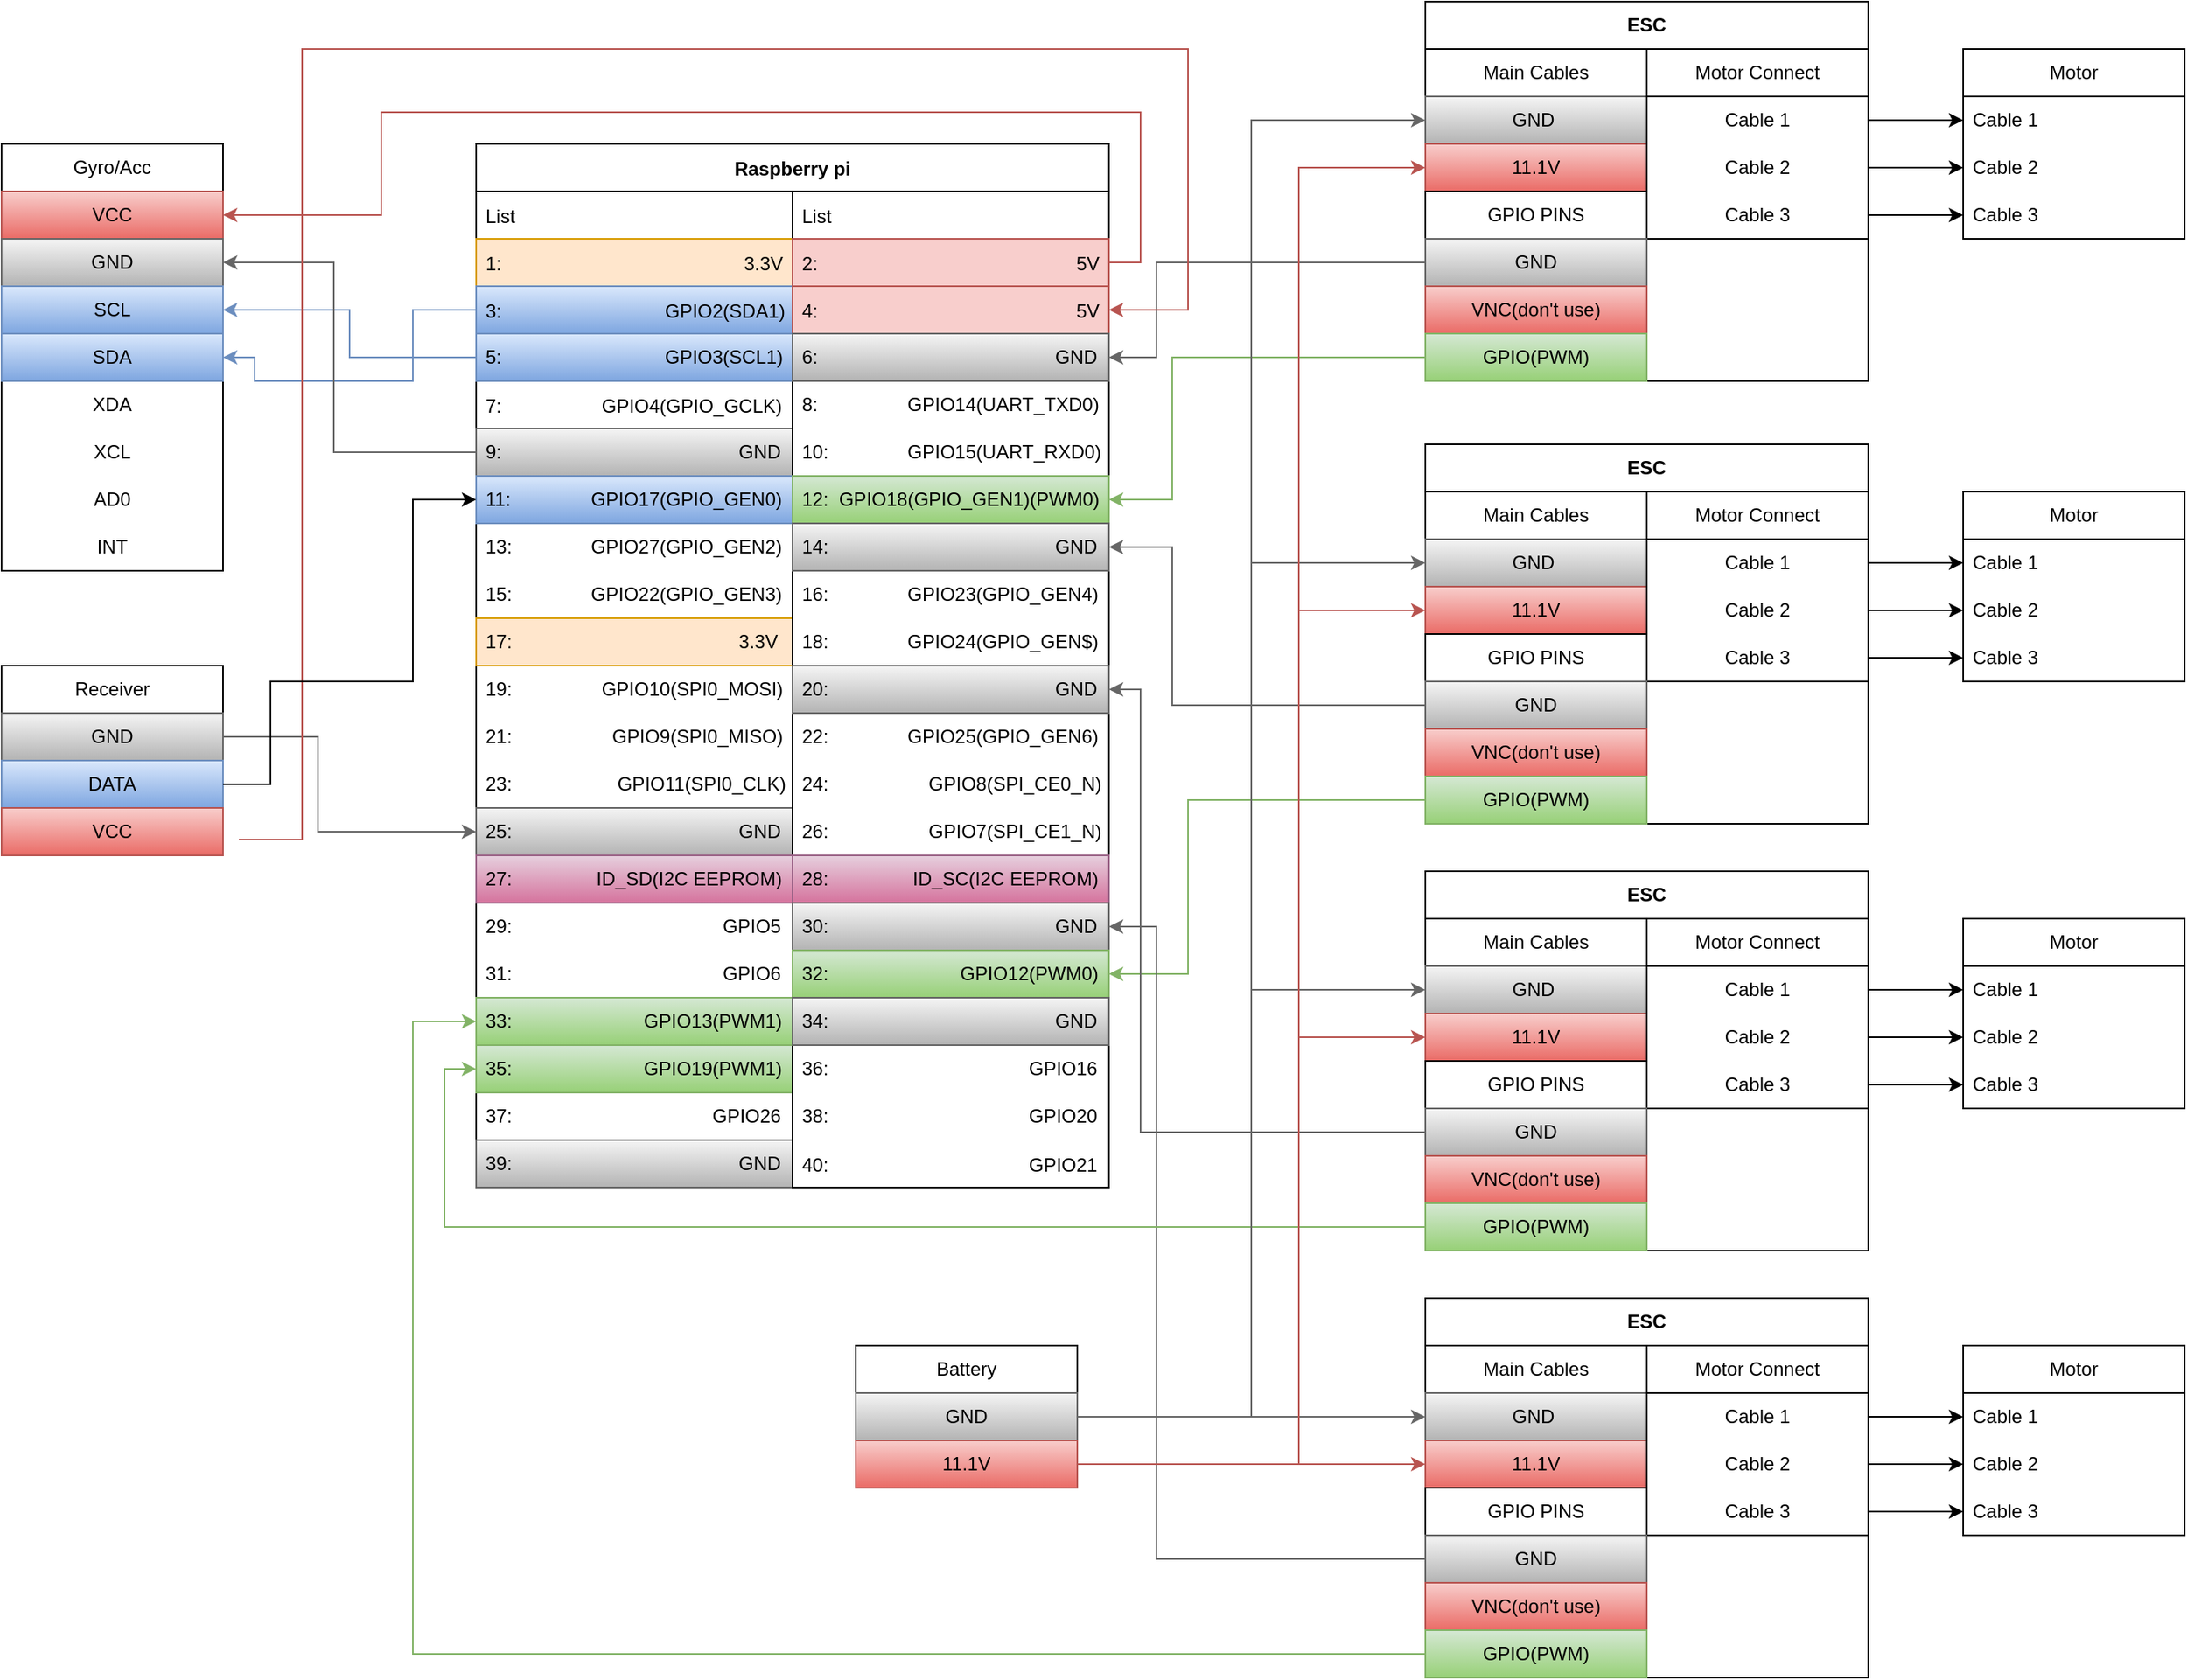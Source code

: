 <mxfile version="20.8.14" type="device"><diagram id="ZGVeoF9xz6VJqD375uZ3" name="Wiring"><mxGraphModel dx="2071" dy="673" grid="1" gridSize="10" guides="1" tooltips="1" connect="1" arrows="1" fold="1" page="1" pageScale="1" pageWidth="850" pageHeight="1100" math="0" shadow="0"><root><mxCell id="0"/><mxCell id="1" parent="0"/><mxCell id="o3e1xILwQm2m5awzd4A3-10" value="Raspberry pi" style="swimlane;startSize=30;align=center;aspect=fixed;movable=1;resizable=1;rotatable=1;deletable=1;editable=1;connectable=1;spacingLeft=4;spacingRight=4;" parent="1" vertex="1"><mxGeometry x="230" y="110" width="400" height="660" as="geometry"><mxRectangle x="220" y="210" width="110" height="30" as="alternateBounds"/></mxGeometry></mxCell><mxCell id="o3e1xILwQm2m5awzd4A3-11" value="List" style="swimlane;fontStyle=0;childLayout=stackLayout;horizontal=1;startSize=30;horizontalStack=0;resizeParent=1;resizeParentMax=0;resizeLast=0;collapsible=1;marginBottom=0;align=left;aspect=fixed;movable=1;resizable=1;rotatable=1;deletable=1;editable=1;connectable=1;spacingLeft=4;spacingRight=4;" parent="o3e1xILwQm2m5awzd4A3-10" vertex="1"><mxGeometry y="30" width="200" height="630" as="geometry"><mxRectangle y="20" width="60" height="30" as="alternateBounds"/></mxGeometry></mxCell><mxCell id="o3e1xILwQm2m5awzd4A3-12" value="1:                                              3.3V" style="text;strokeColor=#d79b00;fillColor=#ffe6cc;align=left;verticalAlign=middle;spacingLeft=4;spacingRight=4;overflow=hidden;points=[[0,0.5],[1,0.5]];portConstraint=eastwest;rotatable=1;aspect=fixed;movable=1;resizable=1;deletable=1;editable=1;connectable=1;" parent="o3e1xILwQm2m5awzd4A3-11" vertex="1"><mxGeometry y="30" width="200" height="30" as="geometry"/></mxCell><mxCell id="o3e1xILwQm2m5awzd4A3-13" value="3:                               GPIO2(SDA1)" style="text;strokeColor=#6c8ebf;fillColor=#dae8fc;align=left;verticalAlign=middle;spacingLeft=4;spacingRight=4;overflow=hidden;points=[[0,0.5],[1,0.5]];portConstraint=eastwest;rotatable=1;aspect=fixed;movable=1;resizable=1;deletable=1;editable=1;connectable=1;gradientColor=#7ea6e0;" parent="o3e1xILwQm2m5awzd4A3-11" vertex="1"><mxGeometry y="60" width="200" height="30" as="geometry"/></mxCell><mxCell id="o3e1xILwQm2m5awzd4A3-44" value="5:&amp;nbsp;&#9;&amp;nbsp;&#9;&amp;nbsp; &amp;nbsp;&lt;span style=&quot;white-space: pre;&quot;&gt;&#9;&lt;/span&gt;&lt;span style=&quot;white-space: pre;&quot;&gt;&#9;&lt;/span&gt;&amp;nbsp; &amp;nbsp; &amp;nbsp; &amp;nbsp;&amp;nbsp; &amp;nbsp;GPIO3(SCL1)" style="text;strokeColor=#6c8ebf;fillColor=#dae8fc;align=left;verticalAlign=middle;rounded=0;aspect=fixed;movable=1;resizable=1;rotatable=1;deletable=1;editable=1;connectable=1;whiteSpace=wrap;html=1;spacingLeft=4;spacingRight=4;gradientColor=#7ea6e0;" parent="o3e1xILwQm2m5awzd4A3-11" vertex="1"><mxGeometry y="90" width="200" height="30" as="geometry"/></mxCell><mxCell id="o3e1xILwQm2m5awzd4A3-14" value="7:                   GPIO4(GPIO_GCLK)" style="text;strokeColor=none;fillColor=none;align=left;verticalAlign=middle;spacingLeft=4;spacingRight=4;overflow=hidden;points=[[0,0.5],[1,0.5]];portConstraint=eastwest;rotatable=1;aspect=fixed;movable=1;resizable=1;deletable=1;editable=1;connectable=1;" parent="o3e1xILwQm2m5awzd4A3-11" vertex="1"><mxGeometry y="120" width="200" height="30" as="geometry"/></mxCell><mxCell id="o3e1xILwQm2m5awzd4A3-47" value="9:&lt;span style=&quot;white-space: pre;&quot;&gt;&#9;&lt;/span&gt;&lt;span style=&quot;white-space: pre;&quot;&gt;&#9;&lt;/span&gt;&lt;span style=&quot;white-space: pre;&quot;&gt;&#9;&lt;/span&gt;&lt;span style=&quot;white-space: pre;&quot;&gt;&#9;&lt;/span&gt;&amp;nbsp; &amp;nbsp; &lt;span style=&quot;white-space: pre;&quot;&gt;&#9;&lt;/span&gt;&lt;span style=&quot;white-space: pre;&quot;&gt;&#9;&lt;/span&gt;GND" style="text;html=1;strokeColor=#666666;fillColor=#f5f5f5;align=left;verticalAlign=middle;whiteSpace=wrap;rounded=0;aspect=fixed;movable=1;resizable=1;rotatable=1;deletable=1;editable=1;connectable=1;spacingLeft=4;spacingRight=4;gradientColor=#b3b3b3;" parent="o3e1xILwQm2m5awzd4A3-11" vertex="1"><mxGeometry y="150" width="200" height="30" as="geometry"/></mxCell><mxCell id="o3e1xILwQm2m5awzd4A3-46" value="11:&amp;nbsp; &lt;span style=&quot;white-space: pre;&quot;&gt;&#9;&lt;/span&gt;&lt;span style=&quot;white-space: pre;&quot;&gt;&#9;&lt;/span&gt;&amp;nbsp;&amp;nbsp; &amp;nbsp;GPIO17(GPIO_GEN0)" style="text;html=1;strokeColor=#6c8ebf;fillColor=#dae8fc;align=left;verticalAlign=middle;whiteSpace=wrap;rounded=0;aspect=fixed;movable=1;resizable=1;rotatable=1;deletable=1;editable=1;connectable=1;spacingLeft=4;spacingRight=4;gradientColor=#7ea6e0;" parent="o3e1xILwQm2m5awzd4A3-11" vertex="1"><mxGeometry y="180" width="200" height="30" as="geometry"/></mxCell><mxCell id="o3e1xILwQm2m5awzd4A3-45" value="13:&amp;nbsp; &amp;nbsp;&lt;span style=&quot;white-space: pre;&quot;&gt;&#9;&lt;/span&gt;&amp;nbsp;&amp;nbsp;&amp;nbsp; GPIO27(GPIO_GEN2)" style="text;html=1;strokeColor=none;fillColor=none;align=left;verticalAlign=middle;whiteSpace=wrap;rounded=0;aspect=fixed;movable=1;resizable=1;rotatable=1;deletable=1;editable=1;connectable=1;spacingLeft=4;spacingRight=4;" parent="o3e1xILwQm2m5awzd4A3-11" vertex="1"><mxGeometry y="210" width="200" height="30" as="geometry"/></mxCell><mxCell id="o3e1xILwQm2m5awzd4A3-20" value="15:&amp;nbsp;&lt;span style=&quot;white-space: pre;&quot;&gt;&#9;&lt;/span&gt;&amp;nbsp; &amp;nbsp; &amp;nbsp; &amp;nbsp;&amp;nbsp; &amp;nbsp; &amp;nbsp;GPIO22(GPIO_GEN3)" style="text;html=1;strokeColor=none;fillColor=none;align=left;verticalAlign=middle;whiteSpace=wrap;rounded=0;aspect=fixed;movable=1;resizable=1;rotatable=1;deletable=1;editable=1;connectable=1;spacingLeft=4;spacingRight=4;" parent="o3e1xILwQm2m5awzd4A3-11" vertex="1"><mxGeometry y="240" width="200" height="30" as="geometry"/></mxCell><mxCell id="o3e1xILwQm2m5awzd4A3-21" value="17:&lt;span style=&quot;white-space: pre;&quot;&gt;&#9;&lt;/span&gt;&amp;nbsp; &amp;nbsp; &amp;nbsp; &amp;nbsp;&lt;span style=&quot;white-space: pre;&quot;&gt;&#9;&lt;/span&gt;&lt;span style=&quot;white-space: pre;&quot;&gt;&#9;&lt;/span&gt;&lt;span style=&quot;white-space: pre;&quot;&gt;&#9;&lt;/span&gt;&lt;span style=&quot;white-space: pre;&quot;&gt;&#9;&lt;/span&gt;&amp;nbsp; &amp;nbsp; &amp;nbsp; &lt;span style=&quot;white-space: pre;&quot;&gt;&#9;&lt;/span&gt;3.3V" style="text;html=1;strokeColor=#d79b00;fillColor=#ffe6cc;align=left;verticalAlign=middle;whiteSpace=wrap;rounded=0;aspect=fixed;movable=1;resizable=1;rotatable=1;deletable=1;editable=1;connectable=1;spacingLeft=4;spacingRight=4;" parent="o3e1xILwQm2m5awzd4A3-11" vertex="1"><mxGeometry y="270" width="200" height="30" as="geometry"/></mxCell><mxCell id="o3e1xILwQm2m5awzd4A3-43" value="19:&lt;span style=&quot;white-space: pre;&quot;&gt;&#9;&lt;/span&gt;&amp;nbsp; &amp;nbsp; &amp;nbsp; &amp;nbsp; &amp;nbsp; &amp;nbsp; &amp;nbsp; GPIO10(SPI0_MOSI)" style="text;html=1;strokeColor=none;fillColor=none;align=left;verticalAlign=middle;whiteSpace=wrap;rounded=0;aspect=fixed;movable=1;resizable=1;rotatable=1;deletable=1;editable=1;connectable=1;spacingLeft=4;spacingRight=4;" parent="o3e1xILwQm2m5awzd4A3-11" vertex="1"><mxGeometry y="300" width="200" height="30" as="geometry"/></mxCell><mxCell id="o3e1xILwQm2m5awzd4A3-22" value="21:&amp;nbsp;&amp;nbsp;&lt;span style=&quot;white-space: pre;&quot;&gt;&#9;&lt;/span&gt;&amp;nbsp;&lt;span style=&quot;white-space: pre;&quot;&gt;&#9;&lt;/span&gt;&amp;nbsp; &amp;nbsp; &amp;nbsp; &amp;nbsp; GPIO9(SPI0_MISO)" style="text;html=1;strokeColor=none;fillColor=none;align=left;verticalAlign=middle;whiteSpace=wrap;rounded=0;aspect=fixed;movable=1;resizable=1;rotatable=1;deletable=1;editable=1;connectable=1;spacingLeft=4;spacingRight=4;" parent="o3e1xILwQm2m5awzd4A3-11" vertex="1"><mxGeometry y="330" width="200" height="30" as="geometry"/></mxCell><mxCell id="o3e1xILwQm2m5awzd4A3-27" value="23:&amp;nbsp; &amp;nbsp; &amp;nbsp; &lt;span style=&quot;white-space: pre;&quot;&gt;&#9;&lt;/span&gt;&amp;nbsp; &amp;nbsp; &amp;nbsp;&amp;nbsp;&amp;nbsp; &amp;nbsp;GPIO11(SPI0_CLK)" style="text;html=1;strokeColor=none;fillColor=none;align=left;verticalAlign=middle;whiteSpace=wrap;rounded=0;aspect=fixed;movable=1;resizable=1;rotatable=1;deletable=1;editable=1;connectable=1;spacingLeft=4;spacingRight=4;" parent="o3e1xILwQm2m5awzd4A3-11" vertex="1"><mxGeometry y="360" width="200" height="30" as="geometry"/></mxCell><mxCell id="o3e1xILwQm2m5awzd4A3-30" value="25: &lt;span style=&quot;white-space: pre;&quot;&gt;&#9;&lt;span style=&quot;white-space: pre;&quot;&gt;&#9;&lt;/span&gt; &lt;/span&gt;&amp;nbsp;&lt;span style=&quot;white-space: pre;&quot;&gt;&#9;&lt;/span&gt;&lt;span style=&quot;white-space: pre;&quot;&gt;&#9;&lt;/span&gt;&lt;span style=&quot;white-space: pre;&quot;&gt;&#9;&lt;/span&gt;&amp;nbsp; &amp;nbsp; &amp;nbsp; &amp;nbsp; GND" style="text;html=1;strokeColor=#666666;fillColor=#f5f5f5;align=left;verticalAlign=middle;whiteSpace=wrap;rounded=0;aspect=fixed;movable=1;resizable=1;rotatable=1;deletable=1;editable=1;connectable=1;spacingLeft=4;spacingRight=4;gradientColor=#b3b3b3;" parent="o3e1xILwQm2m5awzd4A3-11" vertex="1"><mxGeometry y="390" width="200" height="30" as="geometry"/></mxCell><mxCell id="o3e1xILwQm2m5awzd4A3-29" value="27:&lt;span style=&quot;white-space: pre;&quot;&gt;&#9;&lt;/span&gt;&amp;nbsp; &amp;nbsp; &amp;nbsp; &amp;nbsp;&amp;nbsp; &amp;nbsp; &amp;nbsp; ID_SD(I2C EEPROM)" style="text;html=1;strokeColor=#996185;fillColor=#e6d0de;align=left;verticalAlign=middle;whiteSpace=wrap;rounded=0;aspect=fixed;movable=1;resizable=1;rotatable=1;deletable=1;editable=1;connectable=1;spacingLeft=4;spacingRight=4;gradientColor=#d5739d;" parent="o3e1xILwQm2m5awzd4A3-11" vertex="1"><mxGeometry y="420" width="200" height="30" as="geometry"/></mxCell><mxCell id="o3e1xILwQm2m5awzd4A3-28" value="29: &lt;span style=&quot;white-space: pre;&quot;&gt;&#9;&lt;/span&gt;&lt;span style=&quot;white-space: pre;&quot;&gt;&#9;&lt;/span&gt;&lt;span style=&quot;white-space: pre;&quot;&gt;&#9;&lt;span style=&quot;white-space: pre;&quot;&gt;&#9;&lt;/span&gt; &lt;/span&gt;&amp;nbsp; &amp;nbsp;&lt;span style=&quot;white-space: pre;&quot;&gt;&#9;&lt;/span&gt;&amp;nbsp; &amp;nbsp; &amp;nbsp;GPIO5" style="text;html=1;strokeColor=none;fillColor=none;align=left;verticalAlign=middle;whiteSpace=wrap;rounded=0;aspect=fixed;movable=1;resizable=1;rotatable=1;deletable=1;editable=1;connectable=1;spacingLeft=4;spacingRight=4;" parent="o3e1xILwQm2m5awzd4A3-11" vertex="1"><mxGeometry y="450" width="200" height="30" as="geometry"/></mxCell><mxCell id="o3e1xILwQm2m5awzd4A3-23" value="31: &lt;span style=&quot;white-space: pre;&quot;&gt;&#9;&lt;/span&gt;&lt;span style=&quot;white-space: pre;&quot;&gt;&#9;&lt;/span&gt;&amp;nbsp;&lt;span style=&quot;white-space: pre;&quot;&gt;&#9;&lt;/span&gt;&amp;nbsp;&amp;nbsp; &amp;nbsp; &amp;nbsp;&amp;nbsp;&lt;span style=&quot;white-space: pre;&quot;&gt;&#9;&lt;/span&gt;&lt;span style=&quot;white-space: pre;&quot;&gt;&#9;&lt;/span&gt;&amp;nbsp; &amp;nbsp; &amp;nbsp;GPIO6" style="text;html=1;strokeColor=none;fillColor=none;align=left;verticalAlign=middle;whiteSpace=wrap;rounded=0;aspect=fixed;movable=1;resizable=1;rotatable=1;deletable=1;editable=1;connectable=1;spacingLeft=4;spacingRight=4;" parent="o3e1xILwQm2m5awzd4A3-11" vertex="1"><mxGeometry y="480" width="200" height="30" as="geometry"/></mxCell><mxCell id="o3e1xILwQm2m5awzd4A3-24" value="33:&lt;span style=&quot;white-space: pre;&quot;&gt;&#9;&lt;/span&gt;&lt;span style=&quot;white-space: pre;&quot;&gt;&#9;&lt;/span&gt;&lt;span style=&quot;white-space: pre;&quot;&gt;&#9;&lt;/span&gt;&amp;nbsp; &amp;nbsp; &amp;nbsp; GPIO13(PWM1)" style="text;html=1;strokeColor=#82b366;fillColor=#d5e8d4;align=left;verticalAlign=middle;whiteSpace=wrap;rounded=0;aspect=fixed;movable=1;resizable=1;rotatable=1;deletable=1;editable=1;connectable=1;spacingLeft=4;spacingRight=4;gradientColor=#97d077;" parent="o3e1xILwQm2m5awzd4A3-11" vertex="1"><mxGeometry y="510" width="200" height="30" as="geometry"/></mxCell><mxCell id="o3e1xILwQm2m5awzd4A3-26" value="35:&amp;nbsp; &amp;nbsp; &amp;nbsp; &amp;nbsp;&lt;span style=&quot;white-space: pre;&quot;&gt;&#9;&lt;/span&gt;&amp;nbsp; &amp;nbsp; &amp;nbsp; &amp;nbsp;&amp;nbsp; &amp;nbsp; &amp;nbsp; &amp;nbsp;GPIO19(PWM1)" style="text;html=1;strokeColor=#82b366;fillColor=#d5e8d4;align=left;verticalAlign=middle;whiteSpace=wrap;rounded=0;aspect=fixed;movable=1;resizable=1;rotatable=1;deletable=1;editable=1;connectable=1;spacingLeft=4;spacingRight=4;gradientColor=#97d077;" parent="o3e1xILwQm2m5awzd4A3-11" vertex="1"><mxGeometry y="540" width="200" height="30" as="geometry"/></mxCell><mxCell id="o3e1xILwQm2m5awzd4A3-25" value="37: &lt;span style=&quot;white-space: pre;&quot;&gt;&#9;&lt;/span&gt;&lt;span style=&quot;white-space: pre;&quot;&gt;&#9;&lt;span style=&quot;white-space: pre;&quot;&gt;&#9;&lt;/span&gt; &lt;/span&gt;&amp;nbsp; &amp;nbsp; &amp;nbsp; &lt;span style=&quot;white-space: pre;&quot;&gt;&#9;&lt;/span&gt;&lt;span style=&quot;white-space: pre;&quot;&gt;&#9;&lt;/span&gt;&amp;nbsp; &amp;nbsp;GPIO26" style="text;html=1;strokeColor=none;fillColor=none;align=left;verticalAlign=middle;whiteSpace=wrap;rounded=0;aspect=fixed;movable=1;resizable=1;rotatable=1;deletable=1;editable=1;connectable=1;spacingLeft=4;spacingRight=4;" parent="o3e1xILwQm2m5awzd4A3-11" vertex="1"><mxGeometry y="570" width="200" height="30" as="geometry"/></mxCell><mxCell id="o3e1xILwQm2m5awzd4A3-19" value="39:&lt;span style=&quot;white-space: pre;&quot;&gt;&#9;&lt;span style=&quot;white-space: pre;&quot;&gt;&#9;&lt;/span&gt; &lt;/span&gt;&lt;span style=&quot;white-space: pre;&quot;&gt;&#9;&lt;/span&gt;&lt;span style=&quot;white-space: pre;&quot;&gt;&#9;&lt;/span&gt;&lt;span style=&quot;white-space: pre;&quot;&gt;&#9;&lt;/span&gt;&amp;nbsp; &amp;nbsp; &amp;nbsp; &amp;nbsp; GND" style="text;html=1;strokeColor=#666666;fillColor=#f5f5f5;align=left;verticalAlign=middle;whiteSpace=wrap;rounded=0;aspect=fixed;movable=1;resizable=1;rotatable=1;deletable=1;editable=1;connectable=1;spacingLeft=4;spacingRight=4;gradientColor=#b3b3b3;" parent="o3e1xILwQm2m5awzd4A3-11" vertex="1"><mxGeometry y="600" width="200" height="30" as="geometry"/></mxCell><mxCell id="o3e1xILwQm2m5awzd4A3-15" value="List" style="swimlane;fontStyle=0;childLayout=stackLayout;horizontal=1;startSize=30;horizontalStack=0;resizeParent=1;resizeParentMax=0;resizeLast=0;collapsible=1;marginBottom=0;align=left;aspect=fixed;movable=1;resizable=1;rotatable=1;deletable=1;editable=1;connectable=1;spacingLeft=4;spacingRight=4;" parent="o3e1xILwQm2m5awzd4A3-10" vertex="1"><mxGeometry x="200" y="30" width="200" height="630" as="geometry"/></mxCell><mxCell id="o3e1xILwQm2m5awzd4A3-16" value="2:                                                 5V" style="text;strokeColor=#b85450;fillColor=#f8cecc;align=left;verticalAlign=middle;spacingLeft=4;spacingRight=4;overflow=hidden;points=[[0,0.5],[1,0.5]];portConstraint=eastwest;rotatable=1;aspect=fixed;movable=1;resizable=1;deletable=1;editable=1;connectable=1;" parent="o3e1xILwQm2m5awzd4A3-15" vertex="1"><mxGeometry y="30" width="200" height="30" as="geometry"/></mxCell><mxCell id="o3e1xILwQm2m5awzd4A3-17" value="4:                                                 5V" style="text;strokeColor=#b85450;fillColor=#f8cecc;align=left;verticalAlign=middle;spacingLeft=4;spacingRight=4;overflow=hidden;points=[[0,0.5],[1,0.5]];portConstraint=eastwest;rotatable=1;aspect=fixed;movable=1;resizable=1;deletable=1;editable=1;connectable=1;" parent="o3e1xILwQm2m5awzd4A3-15" vertex="1"><mxGeometry y="60" width="200" height="30" as="geometry"/></mxCell><mxCell id="o3e1xILwQm2m5awzd4A3-38" value="6: &lt;span style=&quot;white-space: pre;&quot;&gt;&#9;&lt;/span&gt;&lt;span style=&quot;white-space: pre;&quot;&gt;&#9;&lt;span style=&quot;white-space: pre;&quot;&gt;&#9;&lt;/span&gt; &lt;/span&gt;&amp;nbsp;&amp;nbsp;&lt;span style=&quot;white-space: pre;&quot;&gt;&#9;&lt;/span&gt;&lt;span style=&quot;white-space: pre;&quot;&gt;&#9;&lt;/span&gt;&amp;nbsp; &amp;nbsp; &amp;nbsp; &amp;nbsp; GND" style="text;html=1;strokeColor=#666666;fillColor=#f5f5f5;align=left;verticalAlign=middle;whiteSpace=wrap;rounded=0;aspect=fixed;movable=1;resizable=1;rotatable=1;deletable=1;editable=1;connectable=1;spacingLeft=4;spacingRight=4;gradientColor=#b3b3b3;" parent="o3e1xILwQm2m5awzd4A3-15" vertex="1"><mxGeometry y="90" width="200" height="30" as="geometry"/></mxCell><mxCell id="o3e1xILwQm2m5awzd4A3-37" value="8:&amp;nbsp; &amp;nbsp; &amp;nbsp; &lt;span style=&quot;white-space: pre;&quot;&gt;&#9;&lt;/span&gt;&amp;nbsp; &amp;nbsp; GPIO14(UART_TXD0)" style="text;html=1;strokeColor=none;fillColor=none;align=left;verticalAlign=middle;whiteSpace=wrap;rounded=0;aspect=fixed;movable=1;resizable=1;rotatable=1;deletable=1;editable=1;connectable=1;spacingLeft=4;spacingRight=4;" parent="o3e1xILwQm2m5awzd4A3-15" vertex="1"><mxGeometry y="120" width="200" height="30" as="geometry"/></mxCell><mxCell id="o3e1xILwQm2m5awzd4A3-42" value="10:&amp;nbsp; &amp;nbsp; &amp;nbsp;&lt;span style=&quot;white-space: pre;&quot;&gt;&#9;&lt;/span&gt;&amp;nbsp; &amp;nbsp; GPIO15(UART_RXD0)" style="text;html=1;strokeColor=none;fillColor=none;align=left;verticalAlign=middle;whiteSpace=wrap;rounded=0;aspect=fixed;movable=1;resizable=1;rotatable=1;deletable=1;editable=1;connectable=1;spacingLeft=4;spacingRight=4;" parent="o3e1xILwQm2m5awzd4A3-15" vertex="1"><mxGeometry y="150" width="200" height="30" as="geometry"/></mxCell><mxCell id="o3e1xILwQm2m5awzd4A3-52" value="12:&amp;nbsp; GPIO18(GPIO_GEN1)(PWM0)" style="text;html=1;strokeColor=#82b366;fillColor=#d5e8d4;align=left;verticalAlign=middle;whiteSpace=wrap;rounded=0;aspect=fixed;movable=1;resizable=1;rotatable=1;deletable=1;editable=1;connectable=1;spacingLeft=4;spacingRight=4;gradientColor=#97d077;" parent="o3e1xILwQm2m5awzd4A3-15" vertex="1"><mxGeometry y="180" width="200" height="30" as="geometry"/></mxCell><mxCell id="o3e1xILwQm2m5awzd4A3-50" value="14: &lt;span style=&quot;white-space: pre;&quot;&gt;&#9;&lt;/span&gt;&lt;span style=&quot;white-space: pre;&quot;&gt;&#9;&lt;span style=&quot;white-space: pre;&quot;&gt;&#9;&lt;/span&gt; &lt;/span&gt;&amp;nbsp;&lt;span style=&quot;white-space: pre;&quot;&gt;&#9;&lt;/span&gt;&lt;span style=&quot;white-space: pre;&quot;&gt;&#9;&lt;/span&gt;&amp;nbsp; &amp;nbsp; &amp;nbsp; &amp;nbsp; GND" style="text;html=1;strokeColor=#666666;fillColor=#f5f5f5;align=left;verticalAlign=middle;whiteSpace=wrap;rounded=0;aspect=fixed;movable=1;resizable=1;rotatable=1;deletable=1;editable=1;connectable=1;spacingLeft=4;spacingRight=4;gradientColor=#b3b3b3;" parent="o3e1xILwQm2m5awzd4A3-15" vertex="1"><mxGeometry y="210" width="200" height="30" as="geometry"/></mxCell><mxCell id="o3e1xILwQm2m5awzd4A3-53" value="16: &lt;span style=&quot;white-space: pre;&quot;&gt;&#9;&lt;span style=&quot;white-space: pre;&quot;&gt;&#9;&lt;/span&gt;&lt;/span&gt;&amp;nbsp; &amp;nbsp; GPIO23(GPIO_GEN4)" style="text;html=1;strokeColor=none;fillColor=none;align=left;verticalAlign=middle;whiteSpace=wrap;rounded=0;aspect=fixed;movable=1;resizable=1;rotatable=1;deletable=1;editable=1;connectable=1;spacingLeft=4;spacingRight=4;" parent="o3e1xILwQm2m5awzd4A3-15" vertex="1"><mxGeometry y="240" width="200" height="30" as="geometry"/></mxCell><mxCell id="o3e1xILwQm2m5awzd4A3-41" value="18:&amp;nbsp; &amp;nbsp; &amp;nbsp;&lt;span style=&quot;white-space: pre;&quot;&gt;&#9;&lt;/span&gt;&amp;nbsp; &amp;nbsp; GPIO24(GPIO_GEN$)" style="text;html=1;strokeColor=none;fillColor=none;align=left;verticalAlign=middle;whiteSpace=wrap;rounded=0;aspect=fixed;movable=1;resizable=1;rotatable=1;deletable=1;editable=1;connectable=1;spacingLeft=4;spacingRight=4;" parent="o3e1xILwQm2m5awzd4A3-15" vertex="1"><mxGeometry y="270" width="200" height="30" as="geometry"/></mxCell><mxCell id="o3e1xILwQm2m5awzd4A3-36" value="20:&amp;nbsp; &amp;nbsp; &amp;nbsp;&lt;span style=&quot;white-space: pre;&quot;&gt;&#9;&lt;/span&gt;&lt;span style=&quot;white-space: pre;&quot;&gt;&#9;&lt;/span&gt;&lt;span style=&quot;white-space: pre;&quot;&gt;&#9;&lt;/span&gt;&amp;nbsp;&lt;span style=&quot;white-space: pre;&quot;&gt;&#9;&lt;/span&gt;&amp;nbsp; &amp;nbsp; &amp;nbsp; &amp;nbsp; GND" style="text;html=1;strokeColor=#666666;fillColor=#f5f5f5;align=left;verticalAlign=middle;whiteSpace=wrap;rounded=0;aspect=fixed;movable=1;resizable=1;rotatable=1;deletable=1;editable=1;connectable=1;spacingLeft=4;spacingRight=4;gradientColor=#b3b3b3;" parent="o3e1xILwQm2m5awzd4A3-15" vertex="1"><mxGeometry y="300" width="200" height="30" as="geometry"/></mxCell><mxCell id="o3e1xILwQm2m5awzd4A3-48" value="22:&amp;nbsp; &amp;nbsp; &lt;span style=&quot;white-space: pre;&quot;&gt;&#9;&lt;/span&gt;&amp;nbsp; &amp;nbsp; GPIO25(GPIO_GEN6)" style="text;html=1;strokeColor=none;fillColor=none;align=left;verticalAlign=middle;whiteSpace=wrap;rounded=0;aspect=fixed;movable=1;resizable=1;rotatable=1;deletable=1;editable=1;connectable=1;spacingLeft=4;spacingRight=4;" parent="o3e1xILwQm2m5awzd4A3-15" vertex="1"><mxGeometry y="330" width="200" height="30" as="geometry"/></mxCell><mxCell id="o3e1xILwQm2m5awzd4A3-40" value="24:&lt;span style=&quot;white-space: pre;&quot;&gt;&#9;&lt;/span&gt;&amp;nbsp; &amp;nbsp; &lt;span style=&quot;white-space: pre;&quot;&gt;&#9;&lt;/span&gt;&amp;nbsp; &lt;span style=&quot;white-space: pre;&quot;&gt;&#9;&lt;/span&gt;GPIO8(SPI_CE0_N)" style="text;html=1;strokeColor=none;fillColor=none;align=left;verticalAlign=middle;whiteSpace=wrap;rounded=0;aspect=fixed;movable=1;resizable=1;rotatable=1;deletable=1;editable=1;connectable=1;spacingLeft=4;spacingRight=4;" parent="o3e1xILwQm2m5awzd4A3-15" vertex="1"><mxGeometry y="360" width="200" height="30" as="geometry"/></mxCell><mxCell id="o3e1xILwQm2m5awzd4A3-39" value="26:&lt;span style=&quot;white-space: pre;&quot;&gt;&#9;&lt;/span&gt;&amp;nbsp; &amp;nbsp;&lt;span style=&quot;white-space: pre;&quot;&gt;&#9;&lt;/span&gt;&amp;nbsp;&amp;nbsp; &amp;nbsp; &amp;nbsp; &amp;nbsp;GPIO7(SPI_CE1_N)" style="text;html=1;strokeColor=none;fillColor=none;align=left;verticalAlign=middle;whiteSpace=wrap;rounded=0;aspect=fixed;movable=1;resizable=1;rotatable=1;deletable=1;editable=1;connectable=1;spacingLeft=4;spacingRight=4;" parent="o3e1xILwQm2m5awzd4A3-15" vertex="1"><mxGeometry y="390" width="200" height="30" as="geometry"/></mxCell><mxCell id="o3e1xILwQm2m5awzd4A3-35" value="28:&amp;nbsp; &amp;nbsp; &lt;span style=&quot;white-space: pre;&quot;&gt;&#9;&lt;/span&gt;&amp;nbsp; &amp;nbsp; &amp;nbsp;ID_SC(I2C EEPROM)" style="text;html=1;strokeColor=#996185;fillColor=#e6d0de;align=left;verticalAlign=middle;whiteSpace=wrap;rounded=0;aspect=fixed;movable=1;resizable=1;rotatable=1;deletable=1;editable=1;connectable=1;spacingLeft=4;spacingRight=4;gradientColor=#d5739d;" parent="o3e1xILwQm2m5awzd4A3-15" vertex="1"><mxGeometry y="420" width="200" height="30" as="geometry"/></mxCell><mxCell id="o3e1xILwQm2m5awzd4A3-34" value="30:&amp;nbsp; &amp;nbsp; &amp;nbsp; &amp;nbsp;&lt;span style=&quot;white-space: pre;&quot;&gt;&#9;&lt;span style=&quot;white-space: pre;&quot;&gt;&#9;&lt;/span&gt; &lt;/span&gt;&amp;nbsp; &amp;nbsp;&lt;span style=&quot;white-space: pre;&quot;&gt;&#9;&lt;/span&gt;&lt;span style=&quot;white-space: pre;&quot;&gt;&#9;&lt;/span&gt;&amp;nbsp; &amp;nbsp; &amp;nbsp; &amp;nbsp; GND" style="text;html=1;strokeColor=#666666;fillColor=#f5f5f5;align=left;verticalAlign=middle;whiteSpace=wrap;rounded=0;aspect=fixed;movable=1;resizable=1;rotatable=1;deletable=1;editable=1;connectable=1;spacingLeft=4;spacingRight=4;gradientColor=#b3b3b3;" parent="o3e1xILwQm2m5awzd4A3-15" vertex="1"><mxGeometry y="450" width="200" height="30" as="geometry"/></mxCell><mxCell id="o3e1xILwQm2m5awzd4A3-33" value="32:&lt;span style=&quot;white-space: pre;&quot;&gt;&#9;&lt;/span&gt;&amp;nbsp; &amp;nbsp;&amp;nbsp;&amp;nbsp;&lt;span style=&quot;white-space: pre;&quot;&gt;&#9;&lt;/span&gt;&lt;span style=&quot;white-space: pre;&quot;&gt;&#9;&lt;/span&gt;&amp;nbsp; &amp;nbsp; &amp;nbsp; GPIO12(PWM0)" style="text;html=1;strokeColor=#82b366;fillColor=#d5e8d4;align=left;verticalAlign=middle;whiteSpace=wrap;rounded=0;aspect=fixed;movable=1;resizable=1;rotatable=1;deletable=1;editable=1;connectable=1;spacingLeft=4;spacingRight=4;gradientColor=#97d077;" parent="o3e1xILwQm2m5awzd4A3-15" vertex="1"><mxGeometry y="480" width="200" height="30" as="geometry"/></mxCell><mxCell id="o3e1xILwQm2m5awzd4A3-32" value="34: &lt;span style=&quot;white-space: pre;&quot;&gt;&#9;&lt;/span&gt;&lt;span style=&quot;white-space: pre;&quot;&gt;&#9;&lt;/span&gt;&lt;span style=&quot;white-space: pre;&quot;&gt;&#9;&lt;/span&gt;&lt;span style=&quot;white-space: pre;&quot;&gt;&#9;&lt;/span&gt;&lt;span style=&quot;white-space: pre;&quot;&gt;&#9;&lt;/span&gt;&lt;span style=&quot;white-space: pre;&quot;&gt;&#9;&lt;/span&gt;GND" style="text;html=1;strokeColor=#666666;fillColor=#f5f5f5;align=left;verticalAlign=middle;whiteSpace=wrap;rounded=0;aspect=fixed;movable=1;resizable=1;rotatable=1;deletable=1;editable=1;connectable=1;spacingLeft=4;spacingRight=4;gradientColor=#b3b3b3;" parent="o3e1xILwQm2m5awzd4A3-15" vertex="1"><mxGeometry y="510" width="200" height="30" as="geometry"/></mxCell><mxCell id="o3e1xILwQm2m5awzd4A3-31" value="36:&lt;span style=&quot;white-space: pre;&quot;&gt;&#9;&lt;/span&gt;&lt;span style=&quot;white-space: pre;&quot;&gt;&#9;&lt;/span&gt;&lt;span style=&quot;white-space: pre;&quot;&gt;&#9;&lt;/span&gt;&lt;span style=&quot;white-space: pre;&quot;&gt;&#9;&lt;/span&gt;&lt;span style=&quot;white-space: pre;&quot;&gt;&#9;&lt;/span&gt;&amp;nbsp; &amp;nbsp;GPIO16" style="text;html=1;strokeColor=none;fillColor=none;align=left;verticalAlign=middle;whiteSpace=wrap;rounded=0;aspect=fixed;movable=1;resizable=1;rotatable=1;deletable=1;editable=1;connectable=1;spacingLeft=4;spacingRight=4;" parent="o3e1xILwQm2m5awzd4A3-15" vertex="1"><mxGeometry y="540" width="200" height="30" as="geometry"/></mxCell><mxCell id="xibJZAJT-ZDKDUQh_WzX-1" value="38:&lt;span style=&quot;white-space: pre;&quot;&gt;&#9;&lt;/span&gt;&lt;span style=&quot;white-space: pre;&quot;&gt;&#9;&lt;/span&gt;&lt;span style=&quot;white-space: pre;&quot;&gt;&#9;&lt;/span&gt;&lt;span style=&quot;white-space: pre;&quot;&gt;&#9;&lt;/span&gt;&lt;span style=&quot;white-space: pre;&quot;&gt;&#9;&lt;/span&gt;&amp;nbsp; &amp;nbsp;GPIO20" style="text;html=1;strokeColor=none;fillColor=none;align=left;verticalAlign=middle;whiteSpace=wrap;rounded=0;aspect=fixed;movable=1;resizable=1;rotatable=1;deletable=1;editable=1;connectable=1;spacingLeft=4;spacingRight=4;" parent="o3e1xILwQm2m5awzd4A3-15" vertex="1"><mxGeometry y="570" width="200" height="30" as="geometry"/></mxCell><mxCell id="o3e1xILwQm2m5awzd4A3-18" value="40:                                      GPIO21" style="text;strokeColor=none;fillColor=none;align=left;verticalAlign=middle;spacingLeft=4;spacingRight=4;overflow=hidden;points=[[0,0.5],[1,0.5]];portConstraint=eastwest;rotatable=1;aspect=fixed;movable=1;resizable=1;deletable=1;editable=1;connectable=1;" parent="o3e1xILwQm2m5awzd4A3-15" vertex="1"><mxGeometry y="600" width="200" height="30" as="geometry"/></mxCell><mxCell id="xibJZAJT-ZDKDUQh_WzX-2" value="Gyro/Acc" style="swimlane;fontStyle=0;childLayout=stackLayout;horizontal=1;startSize=30;horizontalStack=0;resizeParent=1;resizeParentMax=0;resizeLast=0;collapsible=1;marginBottom=0;whiteSpace=wrap;html=1;align=center;" parent="1" vertex="1"><mxGeometry x="-70" y="110" width="140" height="270" as="geometry"/></mxCell><mxCell id="xibJZAJT-ZDKDUQh_WzX-3" value="VCC" style="text;strokeColor=#b85450;fillColor=#f8cecc;align=center;verticalAlign=middle;spacingLeft=4;spacingRight=4;overflow=hidden;points=[[0,0.5],[1,0.5]];portConstraint=eastwest;rotatable=0;whiteSpace=wrap;html=1;gradientColor=#ea6b66;" parent="xibJZAJT-ZDKDUQh_WzX-2" vertex="1"><mxGeometry y="30" width="140" height="30" as="geometry"/></mxCell><mxCell id="xibJZAJT-ZDKDUQh_WzX-4" value="GND" style="text;strokeColor=#666666;fillColor=#f5f5f5;align=center;verticalAlign=middle;spacingLeft=4;spacingRight=4;overflow=hidden;points=[[0,0.5],[1,0.5]];portConstraint=eastwest;rotatable=0;whiteSpace=wrap;html=1;gradientColor=#b3b3b3;" parent="xibJZAJT-ZDKDUQh_WzX-2" vertex="1"><mxGeometry y="60" width="140" height="30" as="geometry"/></mxCell><mxCell id="xibJZAJT-ZDKDUQh_WzX-5" value="SCL" style="text;strokeColor=#6c8ebf;fillColor=#dae8fc;align=center;verticalAlign=middle;spacingLeft=4;spacingRight=4;overflow=hidden;points=[[0,0.5],[1,0.5]];portConstraint=eastwest;rotatable=0;whiteSpace=wrap;html=1;gradientColor=#7ea6e0;" parent="xibJZAJT-ZDKDUQh_WzX-2" vertex="1"><mxGeometry y="90" width="140" height="30" as="geometry"/></mxCell><mxCell id="xibJZAJT-ZDKDUQh_WzX-7" value="SDA" style="text;html=1;strokeColor=#6c8ebf;fillColor=#dae8fc;align=center;verticalAlign=middle;whiteSpace=wrap;rounded=0;gradientColor=#7ea6e0;" parent="xibJZAJT-ZDKDUQh_WzX-2" vertex="1"><mxGeometry y="120" width="140" height="30" as="geometry"/></mxCell><mxCell id="xibJZAJT-ZDKDUQh_WzX-9" value="XDA" style="text;html=1;strokeColor=none;fillColor=none;align=center;verticalAlign=middle;whiteSpace=wrap;rounded=0;" parent="xibJZAJT-ZDKDUQh_WzX-2" vertex="1"><mxGeometry y="150" width="140" height="30" as="geometry"/></mxCell><mxCell id="xibJZAJT-ZDKDUQh_WzX-10" value="XCL" style="text;html=1;strokeColor=none;fillColor=none;align=center;verticalAlign=middle;whiteSpace=wrap;rounded=0;" parent="xibJZAJT-ZDKDUQh_WzX-2" vertex="1"><mxGeometry y="180" width="140" height="30" as="geometry"/></mxCell><mxCell id="xibJZAJT-ZDKDUQh_WzX-8" value="AD0" style="text;html=1;strokeColor=none;fillColor=none;align=center;verticalAlign=middle;whiteSpace=wrap;rounded=0;" parent="xibJZAJT-ZDKDUQh_WzX-2" vertex="1"><mxGeometry y="210" width="140" height="30" as="geometry"/></mxCell><mxCell id="xibJZAJT-ZDKDUQh_WzX-6" value="INT" style="text;html=1;strokeColor=none;fillColor=none;align=center;verticalAlign=middle;whiteSpace=wrap;rounded=0;" parent="xibJZAJT-ZDKDUQh_WzX-2" vertex="1"><mxGeometry y="240" width="140" height="30" as="geometry"/></mxCell><mxCell id="xibJZAJT-ZDKDUQh_WzX-11" style="edgeStyle=orthogonalEdgeStyle;rounded=0;orthogonalLoop=1;jettySize=auto;html=1;exitX=0;exitY=0.5;exitDx=0;exitDy=0;entryX=1;entryY=0.5;entryDx=0;entryDy=0;fillColor=#dae8fc;gradientColor=#7ea6e0;strokeColor=#6c8ebf;" parent="1" source="o3e1xILwQm2m5awzd4A3-44" target="xibJZAJT-ZDKDUQh_WzX-5" edge="1"><mxGeometry relative="1" as="geometry"/></mxCell><mxCell id="xibJZAJT-ZDKDUQh_WzX-12" style="edgeStyle=orthogonalEdgeStyle;rounded=0;orthogonalLoop=1;jettySize=auto;html=1;entryX=1;entryY=0.5;entryDx=0;entryDy=0;fillColor=#dae8fc;gradientColor=#7ea6e0;strokeColor=#6c8ebf;" parent="1" source="o3e1xILwQm2m5awzd4A3-13" target="xibJZAJT-ZDKDUQh_WzX-2" edge="1"><mxGeometry relative="1" as="geometry"><Array as="points"><mxPoint x="190" y="215"/><mxPoint x="190" y="260"/><mxPoint x="90" y="260"/><mxPoint x="90" y="245"/></Array></mxGeometry></mxCell><mxCell id="xibJZAJT-ZDKDUQh_WzX-13" style="edgeStyle=orthogonalEdgeStyle;rounded=0;orthogonalLoop=1;jettySize=auto;html=1;entryX=1;entryY=0.5;entryDx=0;entryDy=0;fillColor=#f5f5f5;gradientColor=#b3b3b3;strokeColor=#666666;" parent="1" source="o3e1xILwQm2m5awzd4A3-47" target="xibJZAJT-ZDKDUQh_WzX-4" edge="1"><mxGeometry relative="1" as="geometry"><Array as="points"><mxPoint x="140" y="305"/><mxPoint x="140" y="185"/></Array></mxGeometry></mxCell><mxCell id="xibJZAJT-ZDKDUQh_WzX-14" style="edgeStyle=orthogonalEdgeStyle;rounded=0;orthogonalLoop=1;jettySize=auto;html=1;exitX=1;exitY=0.5;exitDx=0;exitDy=0;entryX=1;entryY=0.5;entryDx=0;entryDy=0;fillColor=#f8cecc;gradientColor=#ea6b66;strokeColor=#b85450;" parent="1" source="o3e1xILwQm2m5awzd4A3-16" target="xibJZAJT-ZDKDUQh_WzX-3" edge="1"><mxGeometry relative="1" as="geometry"><Array as="points"><mxPoint x="650" y="185"/><mxPoint x="650" y="90"/><mxPoint x="170" y="90"/><mxPoint x="170" y="155"/></Array></mxGeometry></mxCell><mxCell id="xibJZAJT-ZDKDUQh_WzX-20" value="ESC" style="swimlane;whiteSpace=wrap;html=1;startSize=30;" parent="1" vertex="1"><mxGeometry x="830" y="20" width="280" height="240" as="geometry"/></mxCell><mxCell id="xibJZAJT-ZDKDUQh_WzX-21" value="Main Cables" style="swimlane;fontStyle=0;childLayout=stackLayout;horizontal=1;startSize=30;horizontalStack=0;resizeParent=1;resizeParentMax=0;resizeLast=0;collapsible=1;marginBottom=0;whiteSpace=wrap;html=1;" parent="xibJZAJT-ZDKDUQh_WzX-20" vertex="1"><mxGeometry y="30" width="140" height="90" as="geometry"/></mxCell><mxCell id="xibJZAJT-ZDKDUQh_WzX-22" value="GND&amp;nbsp;" style="text;strokeColor=#666666;fillColor=#f5f5f5;align=center;verticalAlign=middle;spacingLeft=4;spacingRight=4;overflow=hidden;points=[[0,0.5],[1,0.5]];portConstraint=eastwest;rotatable=0;whiteSpace=wrap;html=1;gradientColor=#b3b3b3;" parent="xibJZAJT-ZDKDUQh_WzX-21" vertex="1"><mxGeometry y="30" width="140" height="30" as="geometry"/></mxCell><mxCell id="xibJZAJT-ZDKDUQh_WzX-23" value="11.1V" style="text;strokeColor=#b85450;fillColor=#f8cecc;align=center;verticalAlign=middle;spacingLeft=4;spacingRight=4;overflow=hidden;points=[[0,0.5],[1,0.5]];portConstraint=eastwest;rotatable=0;whiteSpace=wrap;html=1;gradientColor=#ea6b66;" parent="xibJZAJT-ZDKDUQh_WzX-21" vertex="1"><mxGeometry y="60" width="140" height="30" as="geometry"/></mxCell><mxCell id="xibJZAJT-ZDKDUQh_WzX-25" value="Motor Connect" style="swimlane;fontStyle=0;childLayout=stackLayout;horizontal=1;startSize=30;horizontalStack=0;resizeParent=1;resizeParentMax=0;resizeLast=0;collapsible=1;marginBottom=0;whiteSpace=wrap;html=1;" parent="xibJZAJT-ZDKDUQh_WzX-20" vertex="1"><mxGeometry x="140" y="30" width="140" height="120" as="geometry"/></mxCell><mxCell id="xibJZAJT-ZDKDUQh_WzX-26" value="Cable 1" style="text;strokeColor=none;fillColor=none;align=center;verticalAlign=middle;spacingLeft=4;spacingRight=4;overflow=hidden;points=[[0,0.5],[1,0.5]];portConstraint=eastwest;rotatable=0;whiteSpace=wrap;html=1;" parent="xibJZAJT-ZDKDUQh_WzX-25" vertex="1"><mxGeometry y="30" width="140" height="30" as="geometry"/></mxCell><mxCell id="xibJZAJT-ZDKDUQh_WzX-27" value="Cable 2" style="text;strokeColor=none;fillColor=none;align=center;verticalAlign=middle;spacingLeft=4;spacingRight=4;overflow=hidden;points=[[0,0.5],[1,0.5]];portConstraint=eastwest;rotatable=0;whiteSpace=wrap;html=1;" parent="xibJZAJT-ZDKDUQh_WzX-25" vertex="1"><mxGeometry y="60" width="140" height="30" as="geometry"/></mxCell><mxCell id="xibJZAJT-ZDKDUQh_WzX-28" value="Cable 3" style="text;strokeColor=none;fillColor=none;align=center;verticalAlign=middle;spacingLeft=4;spacingRight=4;overflow=hidden;points=[[0,0.5],[1,0.5]];portConstraint=eastwest;rotatable=0;whiteSpace=wrap;html=1;" parent="xibJZAJT-ZDKDUQh_WzX-25" vertex="1"><mxGeometry y="90" width="140" height="30" as="geometry"/></mxCell><mxCell id="xibJZAJT-ZDKDUQh_WzX-30" value="GPIO PINS" style="swimlane;fontStyle=0;childLayout=stackLayout;horizontal=1;startSize=30;horizontalStack=0;resizeParent=1;resizeParentMax=0;resizeLast=0;collapsible=1;marginBottom=0;whiteSpace=wrap;html=1;" parent="xibJZAJT-ZDKDUQh_WzX-20" vertex="1"><mxGeometry y="120" width="140" height="120" as="geometry"/></mxCell><mxCell id="xibJZAJT-ZDKDUQh_WzX-31" value="GND" style="text;strokeColor=#666666;fillColor=#f5f5f5;align=center;verticalAlign=middle;spacingLeft=4;spacingRight=4;overflow=hidden;points=[[0,0.5],[1,0.5]];portConstraint=eastwest;rotatable=0;whiteSpace=wrap;html=1;gradientColor=#b3b3b3;" parent="xibJZAJT-ZDKDUQh_WzX-30" vertex="1"><mxGeometry y="30" width="140" height="30" as="geometry"/></mxCell><mxCell id="xibJZAJT-ZDKDUQh_WzX-32" value="VNC(don't use)" style="text;strokeColor=#b85450;fillColor=#f8cecc;align=center;verticalAlign=middle;spacingLeft=4;spacingRight=4;overflow=hidden;points=[[0,0.5],[1,0.5]];portConstraint=eastwest;rotatable=0;whiteSpace=wrap;html=1;gradientColor=#ea6b66;" parent="xibJZAJT-ZDKDUQh_WzX-30" vertex="1"><mxGeometry y="60" width="140" height="30" as="geometry"/></mxCell><mxCell id="xibJZAJT-ZDKDUQh_WzX-33" value="GPIO(PWM)" style="text;strokeColor=#82b366;fillColor=#d5e8d4;align=center;verticalAlign=middle;spacingLeft=4;spacingRight=4;overflow=hidden;points=[[0,0.5],[1,0.5]];portConstraint=eastwest;rotatable=0;whiteSpace=wrap;html=1;gradientColor=#97d077;" parent="xibJZAJT-ZDKDUQh_WzX-30" vertex="1"><mxGeometry y="90" width="140" height="30" as="geometry"/></mxCell><mxCell id="xibJZAJT-ZDKDUQh_WzX-34" value="Motor" style="swimlane;fontStyle=0;childLayout=stackLayout;horizontal=1;startSize=30;horizontalStack=0;resizeParent=1;resizeParentMax=0;resizeLast=0;collapsible=1;marginBottom=0;whiteSpace=wrap;html=1;" parent="1" vertex="1"><mxGeometry x="1170" y="50" width="140" height="120" as="geometry"/></mxCell><mxCell id="xibJZAJT-ZDKDUQh_WzX-35" value="Cable 1" style="text;strokeColor=none;fillColor=none;align=left;verticalAlign=middle;spacingLeft=4;spacingRight=4;overflow=hidden;points=[[0,0.5],[1,0.5]];portConstraint=eastwest;rotatable=0;whiteSpace=wrap;html=1;" parent="xibJZAJT-ZDKDUQh_WzX-34" vertex="1"><mxGeometry y="30" width="140" height="30" as="geometry"/></mxCell><mxCell id="xibJZAJT-ZDKDUQh_WzX-36" value="Cable 2" style="text;strokeColor=none;fillColor=none;align=left;verticalAlign=middle;spacingLeft=4;spacingRight=4;overflow=hidden;points=[[0,0.5],[1,0.5]];portConstraint=eastwest;rotatable=0;whiteSpace=wrap;html=1;" parent="xibJZAJT-ZDKDUQh_WzX-34" vertex="1"><mxGeometry y="60" width="140" height="30" as="geometry"/></mxCell><mxCell id="xibJZAJT-ZDKDUQh_WzX-37" value="Cable 3" style="text;strokeColor=none;fillColor=none;align=left;verticalAlign=middle;spacingLeft=4;spacingRight=4;overflow=hidden;points=[[0,0.5],[1,0.5]];portConstraint=eastwest;rotatable=0;whiteSpace=wrap;html=1;" parent="xibJZAJT-ZDKDUQh_WzX-34" vertex="1"><mxGeometry y="90" width="140" height="30" as="geometry"/></mxCell><mxCell id="xibJZAJT-ZDKDUQh_WzX-38" style="edgeStyle=orthogonalEdgeStyle;rounded=0;orthogonalLoop=1;jettySize=auto;html=1;" parent="1" source="xibJZAJT-ZDKDUQh_WzX-26" target="xibJZAJT-ZDKDUQh_WzX-35" edge="1"><mxGeometry relative="1" as="geometry"/></mxCell><mxCell id="xibJZAJT-ZDKDUQh_WzX-39" style="edgeStyle=orthogonalEdgeStyle;rounded=0;orthogonalLoop=1;jettySize=auto;html=1;" parent="1" source="xibJZAJT-ZDKDUQh_WzX-27" target="xibJZAJT-ZDKDUQh_WzX-36" edge="1"><mxGeometry relative="1" as="geometry"/></mxCell><mxCell id="xibJZAJT-ZDKDUQh_WzX-40" style="edgeStyle=orthogonalEdgeStyle;rounded=0;orthogonalLoop=1;jettySize=auto;html=1;" parent="1" source="xibJZAJT-ZDKDUQh_WzX-28" target="xibJZAJT-ZDKDUQh_WzX-37" edge="1"><mxGeometry relative="1" as="geometry"/></mxCell><mxCell id="xibJZAJT-ZDKDUQh_WzX-41" style="edgeStyle=orthogonalEdgeStyle;rounded=0;orthogonalLoop=1;jettySize=auto;html=1;entryX=1;entryY=0.5;entryDx=0;entryDy=0;fillColor=#f5f5f5;gradientColor=#b3b3b3;strokeColor=#666666;" parent="1" source="xibJZAJT-ZDKDUQh_WzX-31" target="o3e1xILwQm2m5awzd4A3-38" edge="1"><mxGeometry relative="1" as="geometry"><Array as="points"><mxPoint x="660" y="185"/><mxPoint x="660" y="245"/></Array></mxGeometry></mxCell><mxCell id="xibJZAJT-ZDKDUQh_WzX-42" style="edgeStyle=orthogonalEdgeStyle;rounded=0;orthogonalLoop=1;jettySize=auto;html=1;entryX=1;entryY=0.5;entryDx=0;entryDy=0;fillColor=#d5e8d4;gradientColor=#97d077;strokeColor=#82b366;" parent="1" source="xibJZAJT-ZDKDUQh_WzX-33" target="o3e1xILwQm2m5awzd4A3-52" edge="1"><mxGeometry relative="1" as="geometry"><Array as="points"><mxPoint x="670" y="245"/><mxPoint x="670" y="335"/></Array></mxGeometry></mxCell><mxCell id="xibJZAJT-ZDKDUQh_WzX-43" value="Battery" style="swimlane;fontStyle=0;childLayout=stackLayout;horizontal=1;startSize=30;horizontalStack=0;resizeParent=1;resizeParentMax=0;resizeLast=0;collapsible=1;marginBottom=0;whiteSpace=wrap;html=1;" parent="1" vertex="1"><mxGeometry x="470" y="870" width="140" height="90" as="geometry"/></mxCell><mxCell id="xibJZAJT-ZDKDUQh_WzX-44" value="GND" style="text;strokeColor=#666666;fillColor=#f5f5f5;align=center;verticalAlign=middle;spacingLeft=4;spacingRight=4;overflow=hidden;points=[[0,0.5],[1,0.5]];portConstraint=eastwest;rotatable=0;whiteSpace=wrap;html=1;gradientColor=#b3b3b3;" parent="xibJZAJT-ZDKDUQh_WzX-43" vertex="1"><mxGeometry y="30" width="140" height="30" as="geometry"/></mxCell><mxCell id="xibJZAJT-ZDKDUQh_WzX-45" value="11.1V" style="text;strokeColor=#b85450;fillColor=#f8cecc;align=center;verticalAlign=middle;spacingLeft=4;spacingRight=4;overflow=hidden;points=[[0,0.5],[1,0.5]];portConstraint=eastwest;rotatable=0;whiteSpace=wrap;html=1;gradientColor=#ea6b66;" parent="xibJZAJT-ZDKDUQh_WzX-43" vertex="1"><mxGeometry y="60" width="140" height="30" as="geometry"/></mxCell><mxCell id="xibJZAJT-ZDKDUQh_WzX-49" value="ESC" style="swimlane;whiteSpace=wrap;html=1;startSize=30;" parent="1" vertex="1"><mxGeometry x="830" y="300" width="280" height="240" as="geometry"/></mxCell><mxCell id="xibJZAJT-ZDKDUQh_WzX-50" value="Main Cables" style="swimlane;fontStyle=0;childLayout=stackLayout;horizontal=1;startSize=30;horizontalStack=0;resizeParent=1;resizeParentMax=0;resizeLast=0;collapsible=1;marginBottom=0;whiteSpace=wrap;html=1;" parent="xibJZAJT-ZDKDUQh_WzX-49" vertex="1"><mxGeometry y="30" width="140" height="90" as="geometry"/></mxCell><mxCell id="xibJZAJT-ZDKDUQh_WzX-51" value="GND&amp;nbsp;" style="text;strokeColor=#666666;fillColor=#f5f5f5;align=center;verticalAlign=middle;spacingLeft=4;spacingRight=4;overflow=hidden;points=[[0,0.5],[1,0.5]];portConstraint=eastwest;rotatable=0;whiteSpace=wrap;html=1;gradientColor=#b3b3b3;" parent="xibJZAJT-ZDKDUQh_WzX-50" vertex="1"><mxGeometry y="30" width="140" height="30" as="geometry"/></mxCell><mxCell id="xibJZAJT-ZDKDUQh_WzX-52" value="11.1V" style="text;strokeColor=#b85450;fillColor=#f8cecc;align=center;verticalAlign=middle;spacingLeft=4;spacingRight=4;overflow=hidden;points=[[0,0.5],[1,0.5]];portConstraint=eastwest;rotatable=0;whiteSpace=wrap;html=1;gradientColor=#ea6b66;" parent="xibJZAJT-ZDKDUQh_WzX-50" vertex="1"><mxGeometry y="60" width="140" height="30" as="geometry"/></mxCell><mxCell id="xibJZAJT-ZDKDUQh_WzX-53" value="Motor Connect" style="swimlane;fontStyle=0;childLayout=stackLayout;horizontal=1;startSize=30;horizontalStack=0;resizeParent=1;resizeParentMax=0;resizeLast=0;collapsible=1;marginBottom=0;whiteSpace=wrap;html=1;" parent="xibJZAJT-ZDKDUQh_WzX-49" vertex="1"><mxGeometry x="140" y="30" width="140" height="120" as="geometry"/></mxCell><mxCell id="xibJZAJT-ZDKDUQh_WzX-54" value="Cable 1" style="text;strokeColor=none;fillColor=none;align=center;verticalAlign=middle;spacingLeft=4;spacingRight=4;overflow=hidden;points=[[0,0.5],[1,0.5]];portConstraint=eastwest;rotatable=0;whiteSpace=wrap;html=1;" parent="xibJZAJT-ZDKDUQh_WzX-53" vertex="1"><mxGeometry y="30" width="140" height="30" as="geometry"/></mxCell><mxCell id="xibJZAJT-ZDKDUQh_WzX-55" value="Cable 2" style="text;strokeColor=none;fillColor=none;align=center;verticalAlign=middle;spacingLeft=4;spacingRight=4;overflow=hidden;points=[[0,0.5],[1,0.5]];portConstraint=eastwest;rotatable=0;whiteSpace=wrap;html=1;" parent="xibJZAJT-ZDKDUQh_WzX-53" vertex="1"><mxGeometry y="60" width="140" height="30" as="geometry"/></mxCell><mxCell id="xibJZAJT-ZDKDUQh_WzX-56" value="Cable 3" style="text;strokeColor=none;fillColor=none;align=center;verticalAlign=middle;spacingLeft=4;spacingRight=4;overflow=hidden;points=[[0,0.5],[1,0.5]];portConstraint=eastwest;rotatable=0;whiteSpace=wrap;html=1;" parent="xibJZAJT-ZDKDUQh_WzX-53" vertex="1"><mxGeometry y="90" width="140" height="30" as="geometry"/></mxCell><mxCell id="xibJZAJT-ZDKDUQh_WzX-57" value="GPIO PINS" style="swimlane;fontStyle=0;childLayout=stackLayout;horizontal=1;startSize=30;horizontalStack=0;resizeParent=1;resizeParentMax=0;resizeLast=0;collapsible=1;marginBottom=0;whiteSpace=wrap;html=1;" parent="xibJZAJT-ZDKDUQh_WzX-49" vertex="1"><mxGeometry y="120" width="140" height="120" as="geometry"/></mxCell><mxCell id="xibJZAJT-ZDKDUQh_WzX-58" value="GND" style="text;strokeColor=#666666;fillColor=#f5f5f5;align=center;verticalAlign=middle;spacingLeft=4;spacingRight=4;overflow=hidden;points=[[0,0.5],[1,0.5]];portConstraint=eastwest;rotatable=0;whiteSpace=wrap;html=1;gradientColor=#b3b3b3;" parent="xibJZAJT-ZDKDUQh_WzX-57" vertex="1"><mxGeometry y="30" width="140" height="30" as="geometry"/></mxCell><mxCell id="xibJZAJT-ZDKDUQh_WzX-59" value="VNC(don't use)" style="text;strokeColor=#b85450;fillColor=#f8cecc;align=center;verticalAlign=middle;spacingLeft=4;spacingRight=4;overflow=hidden;points=[[0,0.5],[1,0.5]];portConstraint=eastwest;rotatable=0;whiteSpace=wrap;html=1;gradientColor=#ea6b66;" parent="xibJZAJT-ZDKDUQh_WzX-57" vertex="1"><mxGeometry y="60" width="140" height="30" as="geometry"/></mxCell><mxCell id="xibJZAJT-ZDKDUQh_WzX-60" value="GPIO(PWM)" style="text;strokeColor=#82b366;fillColor=#d5e8d4;align=center;verticalAlign=middle;spacingLeft=4;spacingRight=4;overflow=hidden;points=[[0,0.5],[1,0.5]];portConstraint=eastwest;rotatable=0;whiteSpace=wrap;html=1;gradientColor=#97d077;" parent="xibJZAJT-ZDKDUQh_WzX-57" vertex="1"><mxGeometry y="90" width="140" height="30" as="geometry"/></mxCell><mxCell id="xibJZAJT-ZDKDUQh_WzX-61" value="Motor" style="swimlane;fontStyle=0;childLayout=stackLayout;horizontal=1;startSize=30;horizontalStack=0;resizeParent=1;resizeParentMax=0;resizeLast=0;collapsible=1;marginBottom=0;whiteSpace=wrap;html=1;" parent="1" vertex="1"><mxGeometry x="1170" y="330" width="140" height="120" as="geometry"/></mxCell><mxCell id="xibJZAJT-ZDKDUQh_WzX-62" value="Cable 1" style="text;strokeColor=none;fillColor=none;align=left;verticalAlign=middle;spacingLeft=4;spacingRight=4;overflow=hidden;points=[[0,0.5],[1,0.5]];portConstraint=eastwest;rotatable=0;whiteSpace=wrap;html=1;" parent="xibJZAJT-ZDKDUQh_WzX-61" vertex="1"><mxGeometry y="30" width="140" height="30" as="geometry"/></mxCell><mxCell id="xibJZAJT-ZDKDUQh_WzX-63" value="Cable 2" style="text;strokeColor=none;fillColor=none;align=left;verticalAlign=middle;spacingLeft=4;spacingRight=4;overflow=hidden;points=[[0,0.5],[1,0.5]];portConstraint=eastwest;rotatable=0;whiteSpace=wrap;html=1;" parent="xibJZAJT-ZDKDUQh_WzX-61" vertex="1"><mxGeometry y="60" width="140" height="30" as="geometry"/></mxCell><mxCell id="xibJZAJT-ZDKDUQh_WzX-64" value="Cable 3" style="text;strokeColor=none;fillColor=none;align=left;verticalAlign=middle;spacingLeft=4;spacingRight=4;overflow=hidden;points=[[0,0.5],[1,0.5]];portConstraint=eastwest;rotatable=0;whiteSpace=wrap;html=1;" parent="xibJZAJT-ZDKDUQh_WzX-61" vertex="1"><mxGeometry y="90" width="140" height="30" as="geometry"/></mxCell><mxCell id="xibJZAJT-ZDKDUQh_WzX-65" style="edgeStyle=orthogonalEdgeStyle;rounded=0;orthogonalLoop=1;jettySize=auto;html=1;" parent="1" source="xibJZAJT-ZDKDUQh_WzX-54" target="xibJZAJT-ZDKDUQh_WzX-62" edge="1"><mxGeometry relative="1" as="geometry"/></mxCell><mxCell id="xibJZAJT-ZDKDUQh_WzX-66" style="edgeStyle=orthogonalEdgeStyle;rounded=0;orthogonalLoop=1;jettySize=auto;html=1;" parent="1" source="xibJZAJT-ZDKDUQh_WzX-55" target="xibJZAJT-ZDKDUQh_WzX-63" edge="1"><mxGeometry relative="1" as="geometry"/></mxCell><mxCell id="xibJZAJT-ZDKDUQh_WzX-67" style="edgeStyle=orthogonalEdgeStyle;rounded=0;orthogonalLoop=1;jettySize=auto;html=1;" parent="1" source="xibJZAJT-ZDKDUQh_WzX-56" target="xibJZAJT-ZDKDUQh_WzX-64" edge="1"><mxGeometry relative="1" as="geometry"/></mxCell><mxCell id="xibJZAJT-ZDKDUQh_WzX-68" value="ESC" style="swimlane;whiteSpace=wrap;html=1;startSize=30;" parent="1" vertex="1"><mxGeometry x="830" y="570" width="280" height="240" as="geometry"/></mxCell><mxCell id="xibJZAJT-ZDKDUQh_WzX-69" value="Main Cables" style="swimlane;fontStyle=0;childLayout=stackLayout;horizontal=1;startSize=30;horizontalStack=0;resizeParent=1;resizeParentMax=0;resizeLast=0;collapsible=1;marginBottom=0;whiteSpace=wrap;html=1;" parent="xibJZAJT-ZDKDUQh_WzX-68" vertex="1"><mxGeometry y="30" width="140" height="90" as="geometry"/></mxCell><mxCell id="xibJZAJT-ZDKDUQh_WzX-70" value="GND&amp;nbsp;" style="text;strokeColor=#666666;fillColor=#f5f5f5;align=center;verticalAlign=middle;spacingLeft=4;spacingRight=4;overflow=hidden;points=[[0,0.5],[1,0.5]];portConstraint=eastwest;rotatable=0;whiteSpace=wrap;html=1;gradientColor=#b3b3b3;" parent="xibJZAJT-ZDKDUQh_WzX-69" vertex="1"><mxGeometry y="30" width="140" height="30" as="geometry"/></mxCell><mxCell id="xibJZAJT-ZDKDUQh_WzX-71" value="11.1V" style="text;strokeColor=#b85450;fillColor=#f8cecc;align=center;verticalAlign=middle;spacingLeft=4;spacingRight=4;overflow=hidden;points=[[0,0.5],[1,0.5]];portConstraint=eastwest;rotatable=0;whiteSpace=wrap;html=1;gradientColor=#ea6b66;" parent="xibJZAJT-ZDKDUQh_WzX-69" vertex="1"><mxGeometry y="60" width="140" height="30" as="geometry"/></mxCell><mxCell id="xibJZAJT-ZDKDUQh_WzX-72" value="Motor Connect" style="swimlane;fontStyle=0;childLayout=stackLayout;horizontal=1;startSize=30;horizontalStack=0;resizeParent=1;resizeParentMax=0;resizeLast=0;collapsible=1;marginBottom=0;whiteSpace=wrap;html=1;" parent="xibJZAJT-ZDKDUQh_WzX-68" vertex="1"><mxGeometry x="140" y="30" width="140" height="120" as="geometry"/></mxCell><mxCell id="xibJZAJT-ZDKDUQh_WzX-73" value="Cable 1" style="text;strokeColor=none;fillColor=none;align=center;verticalAlign=middle;spacingLeft=4;spacingRight=4;overflow=hidden;points=[[0,0.5],[1,0.5]];portConstraint=eastwest;rotatable=0;whiteSpace=wrap;html=1;" parent="xibJZAJT-ZDKDUQh_WzX-72" vertex="1"><mxGeometry y="30" width="140" height="30" as="geometry"/></mxCell><mxCell id="xibJZAJT-ZDKDUQh_WzX-74" value="Cable 2" style="text;strokeColor=none;fillColor=none;align=center;verticalAlign=middle;spacingLeft=4;spacingRight=4;overflow=hidden;points=[[0,0.5],[1,0.5]];portConstraint=eastwest;rotatable=0;whiteSpace=wrap;html=1;" parent="xibJZAJT-ZDKDUQh_WzX-72" vertex="1"><mxGeometry y="60" width="140" height="30" as="geometry"/></mxCell><mxCell id="xibJZAJT-ZDKDUQh_WzX-75" value="Cable 3" style="text;strokeColor=none;fillColor=none;align=center;verticalAlign=middle;spacingLeft=4;spacingRight=4;overflow=hidden;points=[[0,0.5],[1,0.5]];portConstraint=eastwest;rotatable=0;whiteSpace=wrap;html=1;" parent="xibJZAJT-ZDKDUQh_WzX-72" vertex="1"><mxGeometry y="90" width="140" height="30" as="geometry"/></mxCell><mxCell id="xibJZAJT-ZDKDUQh_WzX-76" value="GPIO PINS" style="swimlane;fontStyle=0;childLayout=stackLayout;horizontal=1;startSize=30;horizontalStack=0;resizeParent=1;resizeParentMax=0;resizeLast=0;collapsible=1;marginBottom=0;whiteSpace=wrap;html=1;" parent="xibJZAJT-ZDKDUQh_WzX-68" vertex="1"><mxGeometry y="120" width="140" height="120" as="geometry"/></mxCell><mxCell id="xibJZAJT-ZDKDUQh_WzX-77" value="GND" style="text;strokeColor=#666666;fillColor=#f5f5f5;align=center;verticalAlign=middle;spacingLeft=4;spacingRight=4;overflow=hidden;points=[[0,0.5],[1,0.5]];portConstraint=eastwest;rotatable=0;whiteSpace=wrap;html=1;gradientColor=#b3b3b3;" parent="xibJZAJT-ZDKDUQh_WzX-76" vertex="1"><mxGeometry y="30" width="140" height="30" as="geometry"/></mxCell><mxCell id="xibJZAJT-ZDKDUQh_WzX-78" value="VNC(don't use)" style="text;strokeColor=#b85450;fillColor=#f8cecc;align=center;verticalAlign=middle;spacingLeft=4;spacingRight=4;overflow=hidden;points=[[0,0.5],[1,0.5]];portConstraint=eastwest;rotatable=0;whiteSpace=wrap;html=1;gradientColor=#ea6b66;" parent="xibJZAJT-ZDKDUQh_WzX-76" vertex="1"><mxGeometry y="60" width="140" height="30" as="geometry"/></mxCell><mxCell id="xibJZAJT-ZDKDUQh_WzX-79" value="GPIO(PWM)" style="text;strokeColor=#82b366;fillColor=#d5e8d4;align=center;verticalAlign=middle;spacingLeft=4;spacingRight=4;overflow=hidden;points=[[0,0.5],[1,0.5]];portConstraint=eastwest;rotatable=0;whiteSpace=wrap;html=1;gradientColor=#97d077;" parent="xibJZAJT-ZDKDUQh_WzX-76" vertex="1"><mxGeometry y="90" width="140" height="30" as="geometry"/></mxCell><mxCell id="xibJZAJT-ZDKDUQh_WzX-80" value="Motor" style="swimlane;fontStyle=0;childLayout=stackLayout;horizontal=1;startSize=30;horizontalStack=0;resizeParent=1;resizeParentMax=0;resizeLast=0;collapsible=1;marginBottom=0;whiteSpace=wrap;html=1;" parent="1" vertex="1"><mxGeometry x="1170" y="600" width="140" height="120" as="geometry"/></mxCell><mxCell id="xibJZAJT-ZDKDUQh_WzX-81" value="Cable 1" style="text;strokeColor=none;fillColor=none;align=left;verticalAlign=middle;spacingLeft=4;spacingRight=4;overflow=hidden;points=[[0,0.5],[1,0.5]];portConstraint=eastwest;rotatable=0;whiteSpace=wrap;html=1;" parent="xibJZAJT-ZDKDUQh_WzX-80" vertex="1"><mxGeometry y="30" width="140" height="30" as="geometry"/></mxCell><mxCell id="xibJZAJT-ZDKDUQh_WzX-82" value="Cable 2" style="text;strokeColor=none;fillColor=none;align=left;verticalAlign=middle;spacingLeft=4;spacingRight=4;overflow=hidden;points=[[0,0.5],[1,0.5]];portConstraint=eastwest;rotatable=0;whiteSpace=wrap;html=1;" parent="xibJZAJT-ZDKDUQh_WzX-80" vertex="1"><mxGeometry y="60" width="140" height="30" as="geometry"/></mxCell><mxCell id="xibJZAJT-ZDKDUQh_WzX-83" value="Cable 3" style="text;strokeColor=none;fillColor=none;align=left;verticalAlign=middle;spacingLeft=4;spacingRight=4;overflow=hidden;points=[[0,0.5],[1,0.5]];portConstraint=eastwest;rotatable=0;whiteSpace=wrap;html=1;" parent="xibJZAJT-ZDKDUQh_WzX-80" vertex="1"><mxGeometry y="90" width="140" height="30" as="geometry"/></mxCell><mxCell id="xibJZAJT-ZDKDUQh_WzX-84" style="edgeStyle=orthogonalEdgeStyle;rounded=0;orthogonalLoop=1;jettySize=auto;html=1;" parent="1" source="xibJZAJT-ZDKDUQh_WzX-73" target="xibJZAJT-ZDKDUQh_WzX-81" edge="1"><mxGeometry relative="1" as="geometry"/></mxCell><mxCell id="xibJZAJT-ZDKDUQh_WzX-85" style="edgeStyle=orthogonalEdgeStyle;rounded=0;orthogonalLoop=1;jettySize=auto;html=1;" parent="1" source="xibJZAJT-ZDKDUQh_WzX-74" target="xibJZAJT-ZDKDUQh_WzX-82" edge="1"><mxGeometry relative="1" as="geometry"/></mxCell><mxCell id="xibJZAJT-ZDKDUQh_WzX-86" style="edgeStyle=orthogonalEdgeStyle;rounded=0;orthogonalLoop=1;jettySize=auto;html=1;" parent="1" source="xibJZAJT-ZDKDUQh_WzX-75" target="xibJZAJT-ZDKDUQh_WzX-83" edge="1"><mxGeometry relative="1" as="geometry"/></mxCell><mxCell id="xibJZAJT-ZDKDUQh_WzX-87" value="ESC" style="swimlane;whiteSpace=wrap;html=1;startSize=30;" parent="1" vertex="1"><mxGeometry x="830" y="840" width="280" height="240" as="geometry"/></mxCell><mxCell id="xibJZAJT-ZDKDUQh_WzX-88" value="Main Cables" style="swimlane;fontStyle=0;childLayout=stackLayout;horizontal=1;startSize=30;horizontalStack=0;resizeParent=1;resizeParentMax=0;resizeLast=0;collapsible=1;marginBottom=0;whiteSpace=wrap;html=1;" parent="xibJZAJT-ZDKDUQh_WzX-87" vertex="1"><mxGeometry y="30" width="140" height="90" as="geometry"/></mxCell><mxCell id="xibJZAJT-ZDKDUQh_WzX-89" value="GND&amp;nbsp;" style="text;strokeColor=#666666;fillColor=#f5f5f5;align=center;verticalAlign=middle;spacingLeft=4;spacingRight=4;overflow=hidden;points=[[0,0.5],[1,0.5]];portConstraint=eastwest;rotatable=0;whiteSpace=wrap;html=1;gradientColor=#b3b3b3;" parent="xibJZAJT-ZDKDUQh_WzX-88" vertex="1"><mxGeometry y="30" width="140" height="30" as="geometry"/></mxCell><mxCell id="xibJZAJT-ZDKDUQh_WzX-90" value="11.1V" style="text;strokeColor=#b85450;fillColor=#f8cecc;align=center;verticalAlign=middle;spacingLeft=4;spacingRight=4;overflow=hidden;points=[[0,0.5],[1,0.5]];portConstraint=eastwest;rotatable=0;whiteSpace=wrap;html=1;gradientColor=#ea6b66;" parent="xibJZAJT-ZDKDUQh_WzX-88" vertex="1"><mxGeometry y="60" width="140" height="30" as="geometry"/></mxCell><mxCell id="xibJZAJT-ZDKDUQh_WzX-91" value="Motor Connect" style="swimlane;fontStyle=0;childLayout=stackLayout;horizontal=1;startSize=30;horizontalStack=0;resizeParent=1;resizeParentMax=0;resizeLast=0;collapsible=1;marginBottom=0;whiteSpace=wrap;html=1;" parent="xibJZAJT-ZDKDUQh_WzX-87" vertex="1"><mxGeometry x="140" y="30" width="140" height="120" as="geometry"/></mxCell><mxCell id="xibJZAJT-ZDKDUQh_WzX-92" value="Cable 1" style="text;strokeColor=none;fillColor=none;align=center;verticalAlign=middle;spacingLeft=4;spacingRight=4;overflow=hidden;points=[[0,0.5],[1,0.5]];portConstraint=eastwest;rotatable=0;whiteSpace=wrap;html=1;" parent="xibJZAJT-ZDKDUQh_WzX-91" vertex="1"><mxGeometry y="30" width="140" height="30" as="geometry"/></mxCell><mxCell id="xibJZAJT-ZDKDUQh_WzX-93" value="Cable 2" style="text;strokeColor=none;fillColor=none;align=center;verticalAlign=middle;spacingLeft=4;spacingRight=4;overflow=hidden;points=[[0,0.5],[1,0.5]];portConstraint=eastwest;rotatable=0;whiteSpace=wrap;html=1;" parent="xibJZAJT-ZDKDUQh_WzX-91" vertex="1"><mxGeometry y="60" width="140" height="30" as="geometry"/></mxCell><mxCell id="xibJZAJT-ZDKDUQh_WzX-94" value="Cable 3" style="text;strokeColor=none;fillColor=none;align=center;verticalAlign=middle;spacingLeft=4;spacingRight=4;overflow=hidden;points=[[0,0.5],[1,0.5]];portConstraint=eastwest;rotatable=0;whiteSpace=wrap;html=1;" parent="xibJZAJT-ZDKDUQh_WzX-91" vertex="1"><mxGeometry y="90" width="140" height="30" as="geometry"/></mxCell><mxCell id="xibJZAJT-ZDKDUQh_WzX-95" value="GPIO PINS" style="swimlane;fontStyle=0;childLayout=stackLayout;horizontal=1;startSize=30;horizontalStack=0;resizeParent=1;resizeParentMax=0;resizeLast=0;collapsible=1;marginBottom=0;whiteSpace=wrap;html=1;" parent="xibJZAJT-ZDKDUQh_WzX-87" vertex="1"><mxGeometry y="120" width="140" height="120" as="geometry"/></mxCell><mxCell id="xibJZAJT-ZDKDUQh_WzX-96" value="GND" style="text;strokeColor=#666666;fillColor=#f5f5f5;align=center;verticalAlign=middle;spacingLeft=4;spacingRight=4;overflow=hidden;points=[[0,0.5],[1,0.5]];portConstraint=eastwest;rotatable=0;whiteSpace=wrap;html=1;gradientColor=#b3b3b3;" parent="xibJZAJT-ZDKDUQh_WzX-95" vertex="1"><mxGeometry y="30" width="140" height="30" as="geometry"/></mxCell><mxCell id="xibJZAJT-ZDKDUQh_WzX-97" value="VNC(don't use)" style="text;strokeColor=#b85450;fillColor=#f8cecc;align=center;verticalAlign=middle;spacingLeft=4;spacingRight=4;overflow=hidden;points=[[0,0.5],[1,0.5]];portConstraint=eastwest;rotatable=0;whiteSpace=wrap;html=1;gradientColor=#ea6b66;" parent="xibJZAJT-ZDKDUQh_WzX-95" vertex="1"><mxGeometry y="60" width="140" height="30" as="geometry"/></mxCell><mxCell id="xibJZAJT-ZDKDUQh_WzX-98" value="GPIO(PWM)" style="text;strokeColor=#82b366;fillColor=#d5e8d4;align=center;verticalAlign=middle;spacingLeft=4;spacingRight=4;overflow=hidden;points=[[0,0.5],[1,0.5]];portConstraint=eastwest;rotatable=0;whiteSpace=wrap;html=1;gradientColor=#97d077;" parent="xibJZAJT-ZDKDUQh_WzX-95" vertex="1"><mxGeometry y="90" width="140" height="30" as="geometry"/></mxCell><mxCell id="xibJZAJT-ZDKDUQh_WzX-99" value="Motor" style="swimlane;fontStyle=0;childLayout=stackLayout;horizontal=1;startSize=30;horizontalStack=0;resizeParent=1;resizeParentMax=0;resizeLast=0;collapsible=1;marginBottom=0;whiteSpace=wrap;html=1;" parent="1" vertex="1"><mxGeometry x="1170" y="870" width="140" height="120" as="geometry"/></mxCell><mxCell id="xibJZAJT-ZDKDUQh_WzX-100" value="Cable 1" style="text;strokeColor=none;fillColor=none;align=left;verticalAlign=middle;spacingLeft=4;spacingRight=4;overflow=hidden;points=[[0,0.5],[1,0.5]];portConstraint=eastwest;rotatable=0;whiteSpace=wrap;html=1;" parent="xibJZAJT-ZDKDUQh_WzX-99" vertex="1"><mxGeometry y="30" width="140" height="30" as="geometry"/></mxCell><mxCell id="xibJZAJT-ZDKDUQh_WzX-101" value="Cable 2" style="text;strokeColor=none;fillColor=none;align=left;verticalAlign=middle;spacingLeft=4;spacingRight=4;overflow=hidden;points=[[0,0.5],[1,0.5]];portConstraint=eastwest;rotatable=0;whiteSpace=wrap;html=1;" parent="xibJZAJT-ZDKDUQh_WzX-99" vertex="1"><mxGeometry y="60" width="140" height="30" as="geometry"/></mxCell><mxCell id="xibJZAJT-ZDKDUQh_WzX-102" value="Cable 3" style="text;strokeColor=none;fillColor=none;align=left;verticalAlign=middle;spacingLeft=4;spacingRight=4;overflow=hidden;points=[[0,0.5],[1,0.5]];portConstraint=eastwest;rotatable=0;whiteSpace=wrap;html=1;" parent="xibJZAJT-ZDKDUQh_WzX-99" vertex="1"><mxGeometry y="90" width="140" height="30" as="geometry"/></mxCell><mxCell id="xibJZAJT-ZDKDUQh_WzX-103" style="edgeStyle=orthogonalEdgeStyle;rounded=0;orthogonalLoop=1;jettySize=auto;html=1;" parent="1" source="xibJZAJT-ZDKDUQh_WzX-92" target="xibJZAJT-ZDKDUQh_WzX-100" edge="1"><mxGeometry relative="1" as="geometry"/></mxCell><mxCell id="xibJZAJT-ZDKDUQh_WzX-104" style="edgeStyle=orthogonalEdgeStyle;rounded=0;orthogonalLoop=1;jettySize=auto;html=1;" parent="1" source="xibJZAJT-ZDKDUQh_WzX-93" target="xibJZAJT-ZDKDUQh_WzX-101" edge="1"><mxGeometry relative="1" as="geometry"/></mxCell><mxCell id="xibJZAJT-ZDKDUQh_WzX-105" style="edgeStyle=orthogonalEdgeStyle;rounded=0;orthogonalLoop=1;jettySize=auto;html=1;" parent="1" source="xibJZAJT-ZDKDUQh_WzX-94" target="xibJZAJT-ZDKDUQh_WzX-102" edge="1"><mxGeometry relative="1" as="geometry"/></mxCell><mxCell id="xibJZAJT-ZDKDUQh_WzX-106" style="edgeStyle=orthogonalEdgeStyle;rounded=0;orthogonalLoop=1;jettySize=auto;html=1;entryX=1;entryY=0.5;entryDx=0;entryDy=0;fillColor=#f5f5f5;gradientColor=#b3b3b3;strokeColor=#666666;" parent="1" source="xibJZAJT-ZDKDUQh_WzX-58" target="o3e1xILwQm2m5awzd4A3-50" edge="1"><mxGeometry relative="1" as="geometry"><Array as="points"><mxPoint x="670" y="465"/><mxPoint x="670" y="365"/></Array></mxGeometry></mxCell><mxCell id="xibJZAJT-ZDKDUQh_WzX-107" style="edgeStyle=orthogonalEdgeStyle;rounded=0;orthogonalLoop=1;jettySize=auto;html=1;entryX=1;entryY=0.5;entryDx=0;entryDy=0;fillColor=#d5e8d4;gradientColor=#97d077;strokeColor=#82b366;" parent="1" source="xibJZAJT-ZDKDUQh_WzX-60" target="o3e1xILwQm2m5awzd4A3-33" edge="1"><mxGeometry relative="1" as="geometry"><Array as="points"><mxPoint x="680" y="525"/><mxPoint x="680" y="635"/></Array></mxGeometry></mxCell><mxCell id="xibJZAJT-ZDKDUQh_WzX-108" style="edgeStyle=orthogonalEdgeStyle;rounded=0;orthogonalLoop=1;jettySize=auto;html=1;entryX=1;entryY=0.5;entryDx=0;entryDy=0;fillColor=#f5f5f5;gradientColor=#b3b3b3;strokeColor=#666666;" parent="1" source="xibJZAJT-ZDKDUQh_WzX-77" target="o3e1xILwQm2m5awzd4A3-15" edge="1"><mxGeometry relative="1" as="geometry"><Array as="points"><mxPoint x="650" y="735"/><mxPoint x="650" y="455"/></Array></mxGeometry></mxCell><mxCell id="xibJZAJT-ZDKDUQh_WzX-109" style="edgeStyle=orthogonalEdgeStyle;rounded=0;orthogonalLoop=1;jettySize=auto;html=1;entryX=1;entryY=0.5;entryDx=0;entryDy=0;fillColor=#f5f5f5;gradientColor=#b3b3b3;strokeColor=#666666;" parent="1" source="xibJZAJT-ZDKDUQh_WzX-96" target="o3e1xILwQm2m5awzd4A3-34" edge="1"><mxGeometry relative="1" as="geometry"><Array as="points"><mxPoint x="660" y="1005"/><mxPoint x="660" y="605"/></Array></mxGeometry></mxCell><mxCell id="xibJZAJT-ZDKDUQh_WzX-110" style="edgeStyle=orthogonalEdgeStyle;rounded=0;orthogonalLoop=1;jettySize=auto;html=1;entryX=0;entryY=0.5;entryDx=0;entryDy=0;fillColor=#d5e8d4;gradientColor=#97d077;strokeColor=#82b366;" parent="1" source="xibJZAJT-ZDKDUQh_WzX-79" target="o3e1xILwQm2m5awzd4A3-26" edge="1"><mxGeometry relative="1" as="geometry"/></mxCell><mxCell id="xibJZAJT-ZDKDUQh_WzX-112" style="edgeStyle=orthogonalEdgeStyle;rounded=0;orthogonalLoop=1;jettySize=auto;html=1;entryX=0;entryY=0.5;entryDx=0;entryDy=0;fillColor=#d5e8d4;gradientColor=#97d077;strokeColor=#82b366;" parent="1" source="xibJZAJT-ZDKDUQh_WzX-98" target="o3e1xILwQm2m5awzd4A3-24" edge="1"><mxGeometry relative="1" as="geometry"><Array as="points"><mxPoint x="190" y="1065"/><mxPoint x="190" y="665"/></Array></mxGeometry></mxCell><mxCell id="xibJZAJT-ZDKDUQh_WzX-113" style="edgeStyle=elbowEdgeStyle;rounded=0;orthogonalLoop=1;jettySize=auto;html=1;entryX=0;entryY=0.5;entryDx=0;entryDy=0;fillColor=#f5f5f5;gradientColor=#b3b3b3;strokeColor=#666666;" parent="1" source="xibJZAJT-ZDKDUQh_WzX-44" target="xibJZAJT-ZDKDUQh_WzX-88" edge="1"><mxGeometry relative="1" as="geometry"/></mxCell><mxCell id="xibJZAJT-ZDKDUQh_WzX-114" style="edgeStyle=orthogonalEdgeStyle;rounded=0;orthogonalLoop=1;jettySize=auto;html=1;fillColor=#f8cecc;gradientColor=#ea6b66;strokeColor=#b85450;" parent="1" source="xibJZAJT-ZDKDUQh_WzX-45" edge="1"><mxGeometry relative="1" as="geometry"><mxPoint x="830" y="945" as="targetPoint"/></mxGeometry></mxCell><mxCell id="xibJZAJT-ZDKDUQh_WzX-117" style="edgeStyle=elbowEdgeStyle;rounded=0;orthogonalLoop=1;jettySize=auto;html=1;entryX=0;entryY=0.5;entryDx=0;entryDy=0;fillColor=#f5f5f5;gradientColor=#b3b3b3;strokeColor=#666666;" parent="1" source="xibJZAJT-ZDKDUQh_WzX-44" target="xibJZAJT-ZDKDUQh_WzX-69" edge="1"><mxGeometry relative="1" as="geometry"/></mxCell><mxCell id="xibJZAJT-ZDKDUQh_WzX-118" style="edgeStyle=elbowEdgeStyle;rounded=0;orthogonalLoop=1;jettySize=auto;html=1;entryX=0;entryY=0.5;entryDx=0;entryDy=0;fillColor=#f5f5f5;gradientColor=#b3b3b3;strokeColor=#666666;" parent="1" source="xibJZAJT-ZDKDUQh_WzX-44" target="xibJZAJT-ZDKDUQh_WzX-50" edge="1"><mxGeometry relative="1" as="geometry"/></mxCell><mxCell id="xibJZAJT-ZDKDUQh_WzX-119" style="edgeStyle=elbowEdgeStyle;rounded=0;orthogonalLoop=1;jettySize=auto;html=1;entryX=0;entryY=0.5;entryDx=0;entryDy=0;fillColor=#f5f5f5;gradientColor=#b3b3b3;strokeColor=#666666;" parent="1" source="xibJZAJT-ZDKDUQh_WzX-44" target="xibJZAJT-ZDKDUQh_WzX-21" edge="1"><mxGeometry relative="1" as="geometry"/></mxCell><mxCell id="xibJZAJT-ZDKDUQh_WzX-120" style="edgeStyle=elbowEdgeStyle;rounded=0;orthogonalLoop=1;jettySize=auto;html=1;entryX=0;entryY=0.5;entryDx=0;entryDy=0;fillColor=#f8cecc;gradientColor=#ea6b66;strokeColor=#b85450;" parent="1" source="xibJZAJT-ZDKDUQh_WzX-45" target="xibJZAJT-ZDKDUQh_WzX-71" edge="1"><mxGeometry relative="1" as="geometry"><Array as="points"><mxPoint x="750" y="800"/></Array></mxGeometry></mxCell><mxCell id="xibJZAJT-ZDKDUQh_WzX-121" style="edgeStyle=elbowEdgeStyle;rounded=0;orthogonalLoop=1;jettySize=auto;html=1;entryX=0;entryY=0.5;entryDx=0;entryDy=0;fillColor=#f8cecc;gradientColor=#ea6b66;strokeColor=#b85450;" parent="1" source="xibJZAJT-ZDKDUQh_WzX-45" target="xibJZAJT-ZDKDUQh_WzX-52" edge="1"><mxGeometry relative="1" as="geometry"><Array as="points"><mxPoint x="750" y="670"/></Array></mxGeometry></mxCell><mxCell id="xibJZAJT-ZDKDUQh_WzX-122" style="edgeStyle=elbowEdgeStyle;rounded=0;orthogonalLoop=1;jettySize=auto;html=1;fillColor=#f8cecc;gradientColor=#ea6b66;strokeColor=#b85450;" parent="1" source="xibJZAJT-ZDKDUQh_WzX-45" target="xibJZAJT-ZDKDUQh_WzX-23" edge="1"><mxGeometry relative="1" as="geometry"><Array as="points"><mxPoint x="750" y="530"/></Array></mxGeometry></mxCell><mxCell id="hBDETktIm4xsi1a_9P_u-1" value="Receiver" style="swimlane;fontStyle=0;childLayout=stackLayout;horizontal=1;startSize=30;horizontalStack=0;resizeParent=1;resizeParentMax=0;resizeLast=0;collapsible=1;marginBottom=0;whiteSpace=wrap;html=1;align=center;" parent="1" vertex="1"><mxGeometry x="-70" y="440" width="140" height="120" as="geometry"/></mxCell><mxCell id="hBDETktIm4xsi1a_9P_u-2" value="GND" style="text;strokeColor=#666666;fillColor=#f5f5f5;align=center;verticalAlign=middle;spacingLeft=4;spacingRight=4;overflow=hidden;points=[[0,0.5],[1,0.5]];portConstraint=eastwest;rotatable=0;whiteSpace=wrap;html=1;gradientColor=#b3b3b3;" parent="hBDETktIm4xsi1a_9P_u-1" vertex="1"><mxGeometry y="30" width="140" height="30" as="geometry"/></mxCell><mxCell id="hBDETktIm4xsi1a_9P_u-4" value="DATA" style="text;strokeColor=#6c8ebf;fillColor=#dae8fc;align=center;verticalAlign=middle;spacingLeft=4;spacingRight=4;overflow=hidden;points=[[0,0.5],[1,0.5]];portConstraint=eastwest;rotatable=0;whiteSpace=wrap;html=1;gradientColor=#7ea6e0;" parent="hBDETktIm4xsi1a_9P_u-1" vertex="1"><mxGeometry y="60" width="140" height="30" as="geometry"/></mxCell><mxCell id="hBDETktIm4xsi1a_9P_u-3" value="VCC" style="text;strokeColor=#b85450;fillColor=#f8cecc;align=center;verticalAlign=middle;spacingLeft=4;spacingRight=4;overflow=hidden;points=[[0,0.5],[1,0.5]];portConstraint=eastwest;rotatable=0;whiteSpace=wrap;html=1;gradientColor=#ea6b66;" parent="hBDETktIm4xsi1a_9P_u-1" vertex="1"><mxGeometry y="90" width="140" height="30" as="geometry"/></mxCell><mxCell id="hBDETktIm4xsi1a_9P_u-5" style="edgeStyle=orthogonalEdgeStyle;rounded=0;orthogonalLoop=1;jettySize=auto;html=1;entryX=0;entryY=0.5;entryDx=0;entryDy=0;fillColor=#f5f5f5;gradientColor=#b3b3b3;strokeColor=#666666;" parent="1" source="hBDETktIm4xsi1a_9P_u-2" target="o3e1xILwQm2m5awzd4A3-30" edge="1"><mxGeometry relative="1" as="geometry"><Array as="points"><mxPoint x="130" y="485"/><mxPoint x="130" y="545"/></Array></mxGeometry></mxCell><mxCell id="hBDETktIm4xsi1a_9P_u-6" style="edgeStyle=orthogonalEdgeStyle;rounded=0;orthogonalLoop=1;jettySize=auto;html=1;entryX=1;entryY=0.5;entryDx=0;entryDy=0;fillColor=#f8cecc;gradientColor=#ea6b66;strokeColor=#b85450;" parent="1" target="o3e1xILwQm2m5awzd4A3-17" edge="1"><mxGeometry relative="1" as="geometry"><mxPoint x="190" y="370" as="targetPoint"/><Array as="points"><mxPoint x="120" y="550"/><mxPoint x="120" y="50"/><mxPoint x="680" y="50"/><mxPoint x="680" y="215"/></Array><mxPoint x="80" y="550" as="sourcePoint"/></mxGeometry></mxCell><mxCell id="hBDETktIm4xsi1a_9P_u-7" style="edgeStyle=orthogonalEdgeStyle;rounded=0;orthogonalLoop=1;jettySize=auto;html=1;entryX=0;entryY=0.5;entryDx=0;entryDy=0;exitX=1;exitY=0.5;exitDx=0;exitDy=0;" parent="1" source="hBDETktIm4xsi1a_9P_u-4" target="o3e1xILwQm2m5awzd4A3-46" edge="1"><mxGeometry relative="1" as="geometry"><Array as="points"><mxPoint x="100" y="515"/><mxPoint x="100" y="450"/><mxPoint x="190" y="450"/><mxPoint x="190" y="335"/></Array></mxGeometry></mxCell></root></mxGraphModel></diagram></mxfile>